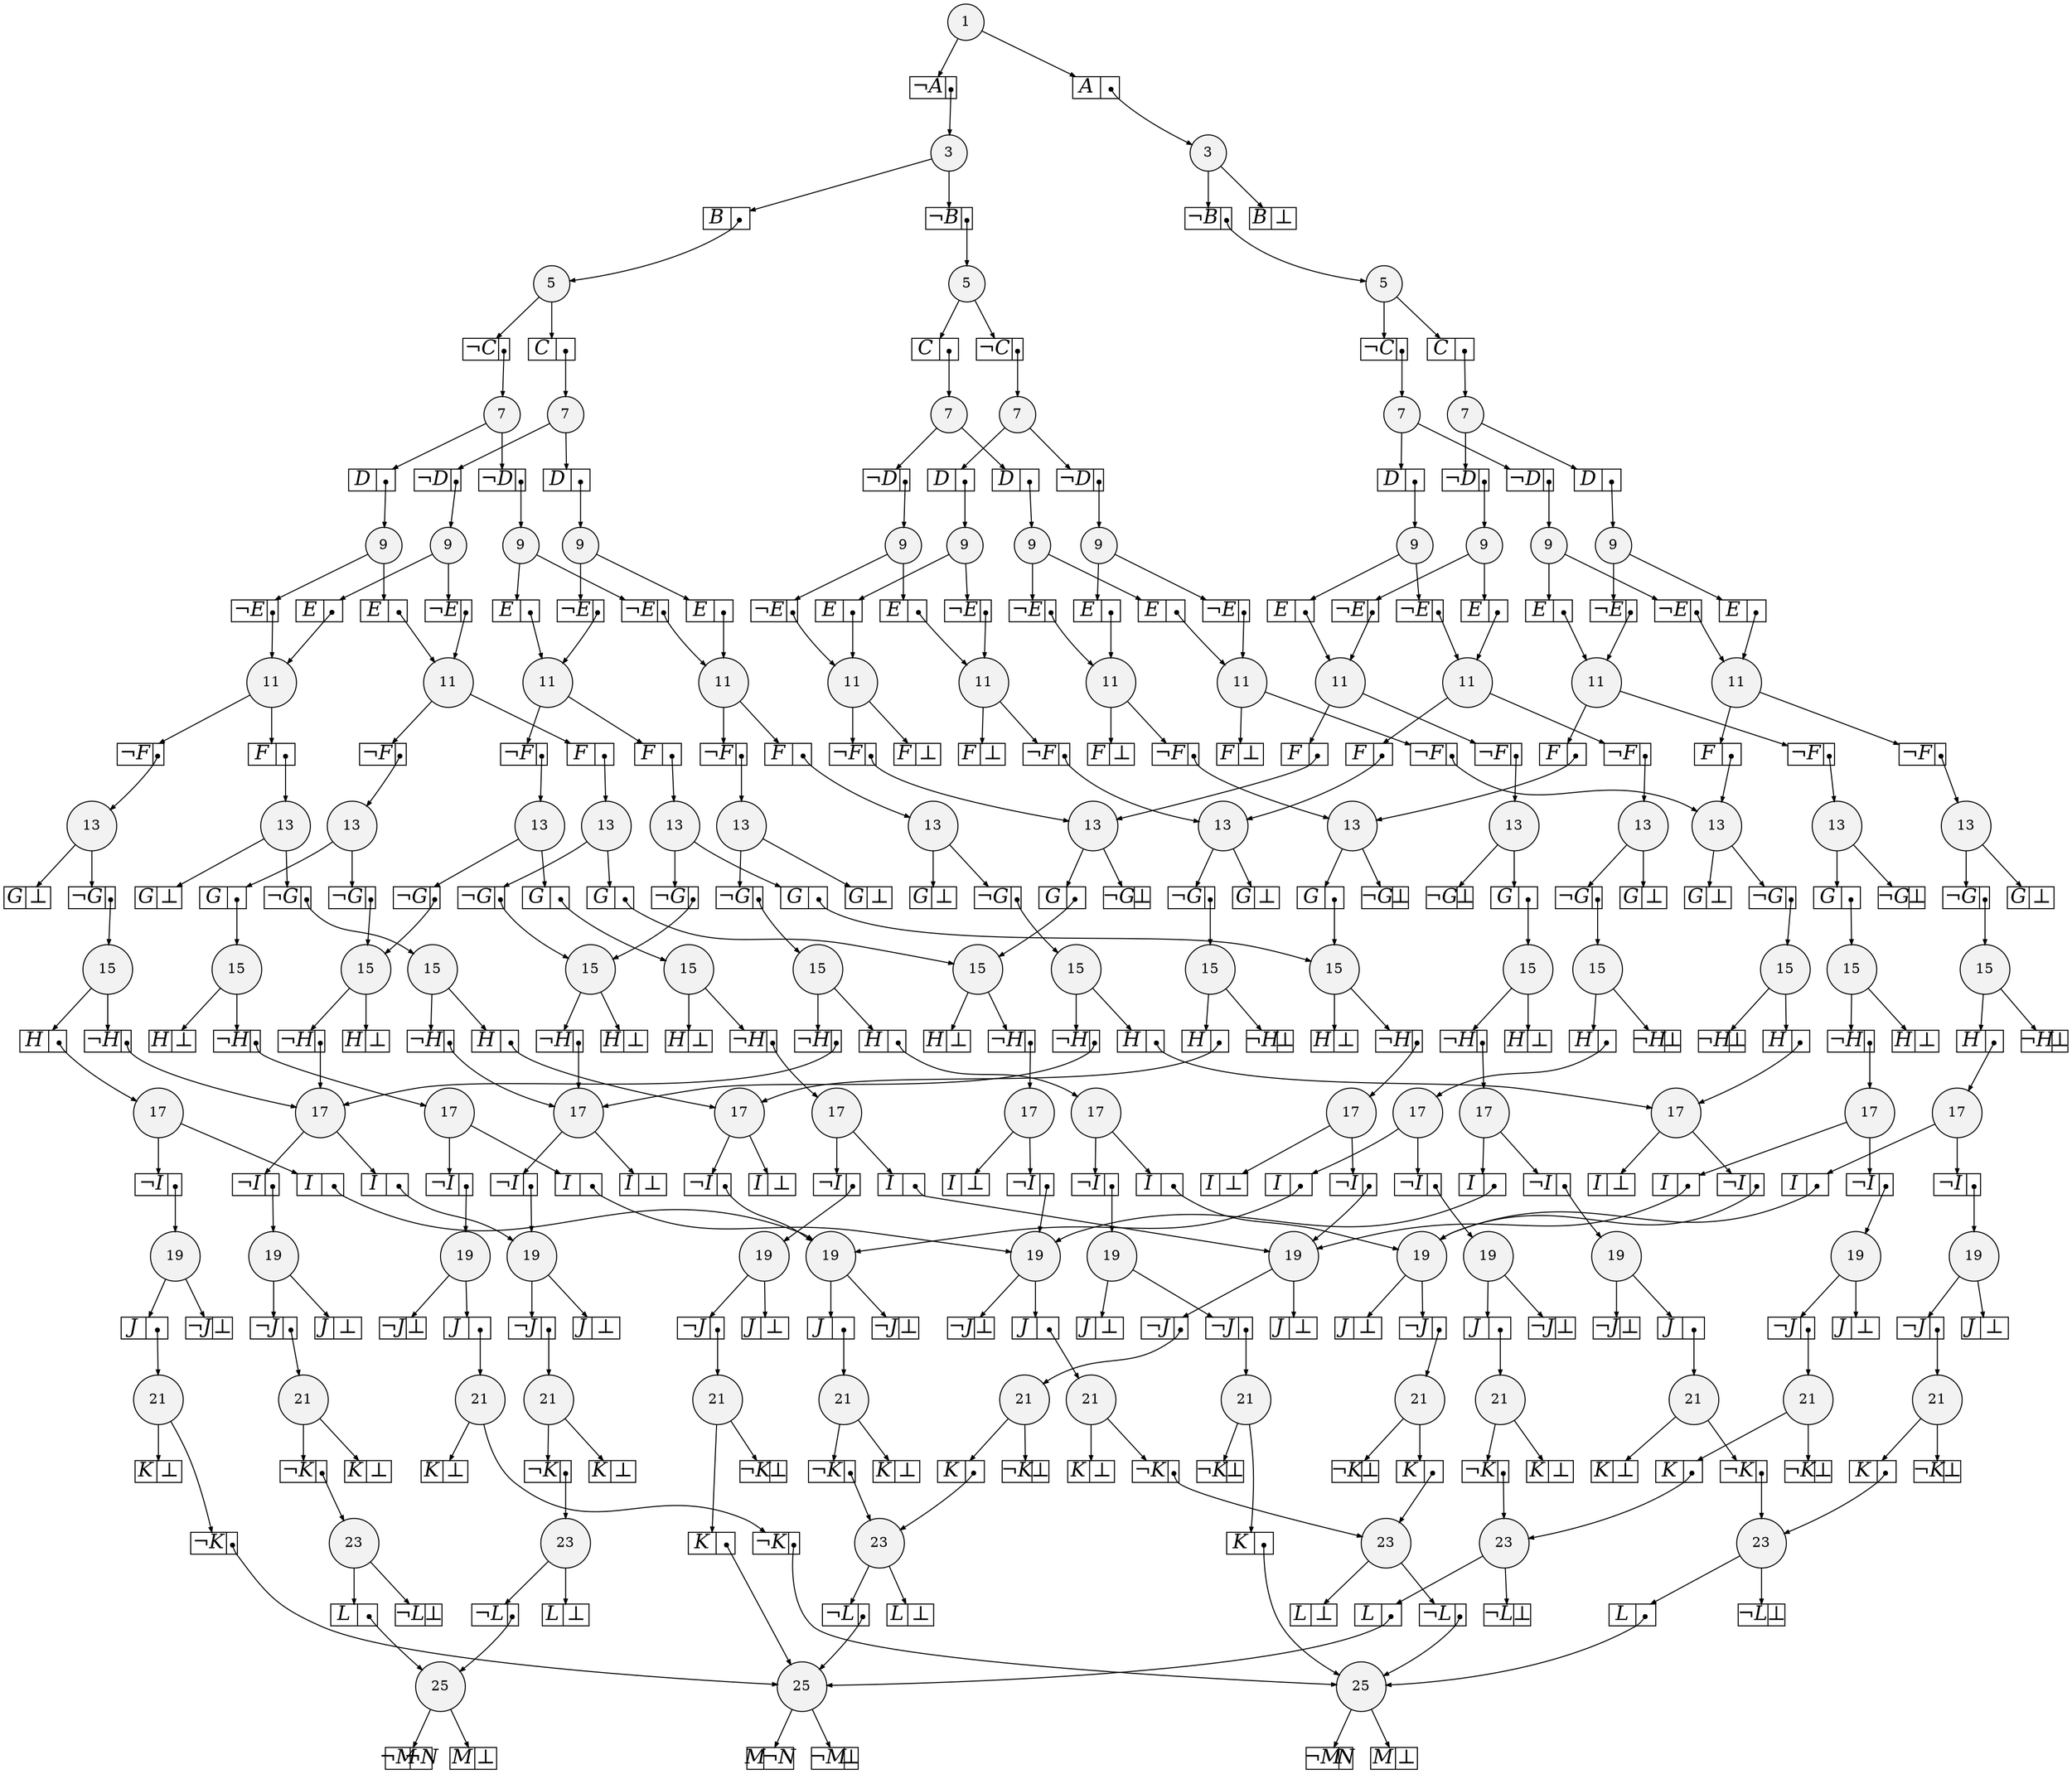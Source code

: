 
digraph sdd {

overlap=false

{rank=same; n987 n955 n960 }
{rank=same; n71586 n1145 n956 n961 n967 n972 }
{rank=same; n71587 n1146 n67350 n67345 n67361 n67356 n67373 n67368 n67384 n67379 n69984 n69936 n69995 n69947 }
{rank=same; n71588 n1147 n67351 n67346 n67362 n67357 n67374 n67369 n67385 n67380 n69985 n69937 n69996 n69948 }
{rank=same; n71697 n67352 n67347 n1153 n67363 n67358 n67375 n67370 n67386 n67381 n70044 n70040 n70035 n70031 }
{rank=same; n77472 n67410 n71701 n67364 n67359 n1154 n77478 n67401 n67387 n67382 n67371 n67348 n70045 n70041 n70036 n70032 }
{rank=same; n77473 n67411 n77470 n67407 n77479 n67402 n77476 n67398 n67372 n67383 n67360 n67349 n70046 n70042 n70037 n70033 }
{rank=same; n77474 n77471 n77480 n77477 n70012 n69960 n70014 n69962 n70047 n70043 n70038 n70034 }
{rank=same; n77484 n77483 n77481 n77475 n70027 n70026 n70024 n70023 n70051 n70050 n70048 n70039 }
{rank=same; n77485 n77482 n70028 n70025 n70052 n70049 }
{rank=same; n77486 n70029 n70053 }
{rank=same; n77487 n70054 }
{rank=same; n77488 }

n987 [label= "25",style=filled,fillcolor=gray95,shape=circle,height=.25,width=.25]; 
n987e0
      [label= "<L>&not;M|<R>&not;N",
      shape=record,
      fontsize=20,
      fontname="Times-Italic",
      fillcolor=white,
      style=filled,
      fixedsize=true,
      height=.30, 
      width=.65];

n987->n987e0 [arrowsize=.50];
n987e1
      [label= "<L>M|<R>&#8869;",
      shape=record,
      fontsize=20,
      fontname="Times-Italic",
      fillcolor=white,
      style=filled,
      fixedsize=true,
      height=.30, 
      width=.65];

n987->n987e1 [arrowsize=.50];
n955 [label= "25",style=filled,fillcolor=gray95,shape=circle,height=.25,width=.25]; 
n955e0
      [label= "<L>M|<R>&not;N",
      shape=record,
      fontsize=20,
      fontname="Times-Italic",
      fillcolor=white,
      style=filled,
      fixedsize=true,
      height=.30, 
      width=.65];

n955->n955e0 [arrowsize=.50];
n955e1
      [label= "<L>&not;M|<R>&#8869;",
      shape=record,
      fontsize=20,
      fontname="Times-Italic",
      fillcolor=white,
      style=filled,
      fixedsize=true,
      height=.30, 
      width=.65];

n955->n955e1 [arrowsize=.50];
n960 [label= "25",style=filled,fillcolor=gray95,shape=circle,height=.25,width=.25]; 
n960e0
      [label= "<L>&not;M|<R>N",
      shape=record,
      fontsize=20,
      fontname="Times-Italic",
      fillcolor=white,
      style=filled,
      fixedsize=true,
      height=.30, 
      width=.65];

n960->n960e0 [arrowsize=.50];
n960e1
      [label= "<L>M|<R>&#8869;",
      shape=record,
      fontsize=20,
      fontname="Times-Italic",
      fillcolor=white,
      style=filled,
      fixedsize=true,
      height=.30, 
      width=.65];

n960->n960e1 [arrowsize=.50];
n71586 [label= "23",style=filled,fillcolor=gray95,shape=circle,height=.25,width=.25]; 
n71586e0
      [label= "<L>L|<R>",
      shape=record,
      fontsize=20,
      fontname="Times-Italic",
      fillcolor=white,
      style=filled,
      fixedsize=true,
      height=.30, 
      width=.65];

n71586->n71586e0 [arrowsize=.50];
n71586e0:R:c->n987 [arrowsize=.50,tailclip=false,arrowtail=dot,dir=both];
n71586e1
      [label= "<L>&not;L|<R>&#8869;",
      shape=record,
      fontsize=20,
      fontname="Times-Italic",
      fillcolor=white,
      style=filled,
      fixedsize=true,
      height=.30, 
      width=.65];

n71586->n71586e1 [arrowsize=.50];
n1145 [label= "23",style=filled,fillcolor=gray95,shape=circle,height=.25,width=.25]; 
n1145e0
      [label= "<L>&not;L|<R>",
      shape=record,
      fontsize=20,
      fontname="Times-Italic",
      fillcolor=white,
      style=filled,
      fixedsize=true,
      height=.30, 
      width=.65];

n1145->n1145e0 [arrowsize=.50];
n1145e0:R:c->n987 [arrowsize=.50,tailclip=false,arrowtail=dot,dir=both];
n1145e1
      [label= "<L>L|<R>&#8869;",
      shape=record,
      fontsize=20,
      fontname="Times-Italic",
      fillcolor=white,
      style=filled,
      fixedsize=true,
      height=.30, 
      width=.65];

n1145->n1145e1 [arrowsize=.50];
n956 [label= "23",style=filled,fillcolor=gray95,shape=circle,height=.25,width=.25]; 
n956e0
      [label= "<L>&not;L|<R>",
      shape=record,
      fontsize=20,
      fontname="Times-Italic",
      fillcolor=white,
      style=filled,
      fixedsize=true,
      height=.30, 
      width=.65];

n956->n956e0 [arrowsize=.50];
n956e0:R:c->n955 [arrowsize=.50,tailclip=false,arrowtail=dot,dir=both];
n956e1
      [label= "<L>L|<R>&#8869;",
      shape=record,
      fontsize=20,
      fontname="Times-Italic",
      fillcolor=white,
      style=filled,
      fixedsize=true,
      height=.30, 
      width=.65];

n956->n956e1 [arrowsize=.50];
n961 [label= "23",style=filled,fillcolor=gray95,shape=circle,height=.25,width=.25]; 
n961e0
      [label= "<L>&not;L|<R>",
      shape=record,
      fontsize=20,
      fontname="Times-Italic",
      fillcolor=white,
      style=filled,
      fixedsize=true,
      height=.30, 
      width=.65];

n961->n961e0 [arrowsize=.50];
n961e0:R:c->n960 [arrowsize=.50,tailclip=false,arrowtail=dot,dir=both];
n961e1
      [label= "<L>L|<R>&#8869;",
      shape=record,
      fontsize=20,
      fontname="Times-Italic",
      fillcolor=white,
      style=filled,
      fixedsize=true,
      height=.30, 
      width=.65];

n961->n961e1 [arrowsize=.50];
n967 [label= "23",style=filled,fillcolor=gray95,shape=circle,height=.25,width=.25]; 
n967e0
      [label= "<L>L|<R>",
      shape=record,
      fontsize=20,
      fontname="Times-Italic",
      fillcolor=white,
      style=filled,
      fixedsize=true,
      height=.30, 
      width=.65];

n967->n967e0 [arrowsize=.50];
n967e0:R:c->n955 [arrowsize=.50,tailclip=false,arrowtail=dot,dir=both];
n967e1
      [label= "<L>&not;L|<R>&#8869;",
      shape=record,
      fontsize=20,
      fontname="Times-Italic",
      fillcolor=white,
      style=filled,
      fixedsize=true,
      height=.30, 
      width=.65];

n967->n967e1 [arrowsize=.50];
n972 [label= "23",style=filled,fillcolor=gray95,shape=circle,height=.25,width=.25]; 
n972e0
      [label= "<L>L|<R>",
      shape=record,
      fontsize=20,
      fontname="Times-Italic",
      fillcolor=white,
      style=filled,
      fixedsize=true,
      height=.30, 
      width=.65];

n972->n972e0 [arrowsize=.50];
n972e0:R:c->n960 [arrowsize=.50,tailclip=false,arrowtail=dot,dir=both];
n972e1
      [label= "<L>&not;L|<R>&#8869;",
      shape=record,
      fontsize=20,
      fontname="Times-Italic",
      fillcolor=white,
      style=filled,
      fixedsize=true,
      height=.30, 
      width=.65];

n972->n972e1 [arrowsize=.50];
n71587 [label= "21",style=filled,fillcolor=gray95,shape=circle,height=.25,width=.25]; 
n71587e0
      [label= "<L>&not;K|<R>",
      shape=record,
      fontsize=20,
      fontname="Times-Italic",
      fillcolor=white,
      style=filled,
      fixedsize=true,
      height=.30, 
      width=.65];

n71587->n71587e0 [arrowsize=.50];
n71587e0:R:c->n71586 [arrowsize=.50,tailclip=false,arrowtail=dot,dir=both];
n71587e1
      [label= "<L>K|<R>&#8869;",
      shape=record,
      fontsize=20,
      fontname="Times-Italic",
      fillcolor=white,
      style=filled,
      fixedsize=true,
      height=.30, 
      width=.65];

n71587->n71587e1 [arrowsize=.50];
n1146 [label= "21",style=filled,fillcolor=gray95,shape=circle,height=.25,width=.25]; 
n1146e0
      [label= "<L>&not;K|<R>",
      shape=record,
      fontsize=20,
      fontname="Times-Italic",
      fillcolor=white,
      style=filled,
      fixedsize=true,
      height=.30, 
      width=.65];

n1146->n1146e0 [arrowsize=.50];
n1146e0:R:c->n1145 [arrowsize=.50,tailclip=false,arrowtail=dot,dir=both];
n1146e1
      [label= "<L>K|<R>&#8869;",
      shape=record,
      fontsize=20,
      fontname="Times-Italic",
      fillcolor=white,
      style=filled,
      fixedsize=true,
      height=.30, 
      width=.65];

n1146->n1146e1 [arrowsize=.50];
n67350 [label= "21",style=filled,fillcolor=gray95,shape=circle,height=.25,width=.25]; 
n67350e0
      [label= "<L>&not;K|<R>",
      shape=record,
      fontsize=20,
      fontname="Times-Italic",
      fillcolor=white,
      style=filled,
      fixedsize=true,
      height=.30, 
      width=.65];

n67350->n67350e0 [arrowsize=.50];
n67350e0:R:c->n955 [arrowsize=.50,tailclip=false,arrowtail=dot,dir=both];
n67350e1
      [label= "<L>K|<R>&#8869;",
      shape=record,
      fontsize=20,
      fontname="Times-Italic",
      fillcolor=white,
      style=filled,
      fixedsize=true,
      height=.30, 
      width=.65];

n67350->n67350e1 [arrowsize=.50];
n67345 [label= "21",style=filled,fillcolor=gray95,shape=circle,height=.25,width=.25]; 
n67345e0
      [label= "<L>&not;K|<R>",
      shape=record,
      fontsize=20,
      fontname="Times-Italic",
      fillcolor=white,
      style=filled,
      fixedsize=true,
      height=.30, 
      width=.65];

n67345->n67345e0 [arrowsize=.50];
n67345e0:R:c->n956 [arrowsize=.50,tailclip=false,arrowtail=dot,dir=both];
n67345e1
      [label= "<L>K|<R>&#8869;",
      shape=record,
      fontsize=20,
      fontname="Times-Italic",
      fillcolor=white,
      style=filled,
      fixedsize=true,
      height=.30, 
      width=.65];

n67345->n67345e1 [arrowsize=.50];
n67361 [label= "21",style=filled,fillcolor=gray95,shape=circle,height=.25,width=.25]; 
n67361e0
      [label= "<L>&not;K|<R>",
      shape=record,
      fontsize=20,
      fontname="Times-Italic",
      fillcolor=white,
      style=filled,
      fixedsize=true,
      height=.30, 
      width=.65];

n67361->n67361e0 [arrowsize=.50];
n67361e0:R:c->n960 [arrowsize=.50,tailclip=false,arrowtail=dot,dir=both];
n67361e1
      [label= "<L>K|<R>&#8869;",
      shape=record,
      fontsize=20,
      fontname="Times-Italic",
      fillcolor=white,
      style=filled,
      fixedsize=true,
      height=.30, 
      width=.65];

n67361->n67361e1 [arrowsize=.50];
n67356 [label= "21",style=filled,fillcolor=gray95,shape=circle,height=.25,width=.25]; 
n67356e0
      [label= "<L>&not;K|<R>",
      shape=record,
      fontsize=20,
      fontname="Times-Italic",
      fillcolor=white,
      style=filled,
      fixedsize=true,
      height=.30, 
      width=.65];

n67356->n67356e0 [arrowsize=.50];
n67356e0:R:c->n961 [arrowsize=.50,tailclip=false,arrowtail=dot,dir=both];
n67356e1
      [label= "<L>K|<R>&#8869;",
      shape=record,
      fontsize=20,
      fontname="Times-Italic",
      fillcolor=white,
      style=filled,
      fixedsize=true,
      height=.30, 
      width=.65];

n67356->n67356e1 [arrowsize=.50];
n67373 [label= "21",style=filled,fillcolor=gray95,shape=circle,height=.25,width=.25]; 
n67373e0
      [label= "<L>K|<R>",
      shape=record,
      fontsize=20,
      fontname="Times-Italic",
      fillcolor=white,
      style=filled,
      fixedsize=true,
      height=.30, 
      width=.65];

n67373->n67373e0 [arrowsize=.50];
n67373e0:R:c->n960 [arrowsize=.50,tailclip=false,arrowtail=dot,dir=both];
n67373e1
      [label= "<L>&not;K|<R>&#8869;",
      shape=record,
      fontsize=20,
      fontname="Times-Italic",
      fillcolor=white,
      style=filled,
      fixedsize=true,
      height=.30, 
      width=.65];

n67373->n67373e1 [arrowsize=.50];
n67368 [label= "21",style=filled,fillcolor=gray95,shape=circle,height=.25,width=.25]; 
n67368e0
      [label= "<L>K|<R>",
      shape=record,
      fontsize=20,
      fontname="Times-Italic",
      fillcolor=white,
      style=filled,
      fixedsize=true,
      height=.30, 
      width=.65];

n67368->n67368e0 [arrowsize=.50];
n67368e0:R:c->n961 [arrowsize=.50,tailclip=false,arrowtail=dot,dir=both];
n67368e1
      [label= "<L>&not;K|<R>&#8869;",
      shape=record,
      fontsize=20,
      fontname="Times-Italic",
      fillcolor=white,
      style=filled,
      fixedsize=true,
      height=.30, 
      width=.65];

n67368->n67368e1 [arrowsize=.50];
n67384 [label= "21",style=filled,fillcolor=gray95,shape=circle,height=.25,width=.25]; 
n67384e0
      [label= "<L>K|<R>",
      shape=record,
      fontsize=20,
      fontname="Times-Italic",
      fillcolor=white,
      style=filled,
      fixedsize=true,
      height=.30, 
      width=.65];

n67384->n67384e0 [arrowsize=.50];
n67384e0:R:c->n955 [arrowsize=.50,tailclip=false,arrowtail=dot,dir=both];
n67384e1
      [label= "<L>&not;K|<R>&#8869;",
      shape=record,
      fontsize=20,
      fontname="Times-Italic",
      fillcolor=white,
      style=filled,
      fixedsize=true,
      height=.30, 
      width=.65];

n67384->n67384e1 [arrowsize=.50];
n67379 [label= "21",style=filled,fillcolor=gray95,shape=circle,height=.25,width=.25]; 
n67379e0
      [label= "<L>K|<R>",
      shape=record,
      fontsize=20,
      fontname="Times-Italic",
      fillcolor=white,
      style=filled,
      fixedsize=true,
      height=.30, 
      width=.65];

n67379->n67379e0 [arrowsize=.50];
n67379e0:R:c->n956 [arrowsize=.50,tailclip=false,arrowtail=dot,dir=both];
n67379e1
      [label= "<L>&not;K|<R>&#8869;",
      shape=record,
      fontsize=20,
      fontname="Times-Italic",
      fillcolor=white,
      style=filled,
      fixedsize=true,
      height=.30, 
      width=.65];

n67379->n67379e1 [arrowsize=.50];
n69984 [label= "21",style=filled,fillcolor=gray95,shape=circle,height=.25,width=.25]; 
n69984e0
      [label= "<L>K|<R>",
      shape=record,
      fontsize=20,
      fontname="Times-Italic",
      fillcolor=white,
      style=filled,
      fixedsize=true,
      height=.30, 
      width=.65];

n69984->n69984e0 [arrowsize=.50];
n69984e0:R:c->n967 [arrowsize=.50,tailclip=false,arrowtail=dot,dir=both];
n69984e1
      [label= "<L>&not;K|<R>&#8869;",
      shape=record,
      fontsize=20,
      fontname="Times-Italic",
      fillcolor=white,
      style=filled,
      fixedsize=true,
      height=.30, 
      width=.65];

n69984->n69984e1 [arrowsize=.50];
n69936 [label= "21",style=filled,fillcolor=gray95,shape=circle,height=.25,width=.25]; 
n69936e0
      [label= "<L>K|<R>",
      shape=record,
      fontsize=20,
      fontname="Times-Italic",
      fillcolor=white,
      style=filled,
      fixedsize=true,
      height=.30, 
      width=.65];

n69936->n69936e0 [arrowsize=.50];
n69936e0:R:c->n972 [arrowsize=.50,tailclip=false,arrowtail=dot,dir=both];
n69936e1
      [label= "<L>&not;K|<R>&#8869;",
      shape=record,
      fontsize=20,
      fontname="Times-Italic",
      fillcolor=white,
      style=filled,
      fixedsize=true,
      height=.30, 
      width=.65];

n69936->n69936e1 [arrowsize=.50];
n69995 [label= "21",style=filled,fillcolor=gray95,shape=circle,height=.25,width=.25]; 
n69995e0
      [label= "<L>&not;K|<R>",
      shape=record,
      fontsize=20,
      fontname="Times-Italic",
      fillcolor=white,
      style=filled,
      fixedsize=true,
      height=.30, 
      width=.65];

n69995->n69995e0 [arrowsize=.50];
n69995e0:R:c->n967 [arrowsize=.50,tailclip=false,arrowtail=dot,dir=both];
n69995e1
      [label= "<L>K|<R>&#8869;",
      shape=record,
      fontsize=20,
      fontname="Times-Italic",
      fillcolor=white,
      style=filled,
      fixedsize=true,
      height=.30, 
      width=.65];

n69995->n69995e1 [arrowsize=.50];
n69947 [label= "21",style=filled,fillcolor=gray95,shape=circle,height=.25,width=.25]; 
n69947e0
      [label= "<L>&not;K|<R>",
      shape=record,
      fontsize=20,
      fontname="Times-Italic",
      fillcolor=white,
      style=filled,
      fixedsize=true,
      height=.30, 
      width=.65];

n69947->n69947e0 [arrowsize=.50];
n69947e0:R:c->n972 [arrowsize=.50,tailclip=false,arrowtail=dot,dir=both];
n69947e1
      [label= "<L>K|<R>&#8869;",
      shape=record,
      fontsize=20,
      fontname="Times-Italic",
      fillcolor=white,
      style=filled,
      fixedsize=true,
      height=.30, 
      width=.65];

n69947->n69947e1 [arrowsize=.50];
n71588 [label= "19",style=filled,fillcolor=gray95,shape=circle,height=.25,width=.25]; 
n71588e0
      [label= "<L>&not;J|<R>",
      shape=record,
      fontsize=20,
      fontname="Times-Italic",
      fillcolor=white,
      style=filled,
      fixedsize=true,
      height=.30, 
      width=.65];

n71588->n71588e0 [arrowsize=.50];
n71588e0:R:c->n71587 [arrowsize=.50,tailclip=false,arrowtail=dot,dir=both];
n71588e1
      [label= "<L>J|<R>&#8869;",
      shape=record,
      fontsize=20,
      fontname="Times-Italic",
      fillcolor=white,
      style=filled,
      fixedsize=true,
      height=.30, 
      width=.65];

n71588->n71588e1 [arrowsize=.50];
n1147 [label= "19",style=filled,fillcolor=gray95,shape=circle,height=.25,width=.25]; 
n1147e0
      [label= "<L>&not;J|<R>",
      shape=record,
      fontsize=20,
      fontname="Times-Italic",
      fillcolor=white,
      style=filled,
      fixedsize=true,
      height=.30, 
      width=.65];

n1147->n1147e0 [arrowsize=.50];
n1147e0:R:c->n1146 [arrowsize=.50,tailclip=false,arrowtail=dot,dir=both];
n1147e1
      [label= "<L>J|<R>&#8869;",
      shape=record,
      fontsize=20,
      fontname="Times-Italic",
      fillcolor=white,
      style=filled,
      fixedsize=true,
      height=.30, 
      width=.65];

n1147->n1147e1 [arrowsize=.50];
n67351 [label= "19",style=filled,fillcolor=gray95,shape=circle,height=.25,width=.25]; 
n67351e0
      [label= "<L>J|<R>",
      shape=record,
      fontsize=20,
      fontname="Times-Italic",
      fillcolor=white,
      style=filled,
      fixedsize=true,
      height=.30, 
      width=.65];

n67351->n67351e0 [arrowsize=.50];
n67351e0:R:c->n67350 [arrowsize=.50,tailclip=false,arrowtail=dot,dir=both];
n67351e1
      [label= "<L>&not;J|<R>&#8869;",
      shape=record,
      fontsize=20,
      fontname="Times-Italic",
      fillcolor=white,
      style=filled,
      fixedsize=true,
      height=.30, 
      width=.65];

n67351->n67351e1 [arrowsize=.50];
n67346 [label= "19",style=filled,fillcolor=gray95,shape=circle,height=.25,width=.25]; 
n67346e0
      [label= "<L>J|<R>",
      shape=record,
      fontsize=20,
      fontname="Times-Italic",
      fillcolor=white,
      style=filled,
      fixedsize=true,
      height=.30, 
      width=.65];

n67346->n67346e0 [arrowsize=.50];
n67346e0:R:c->n67345 [arrowsize=.50,tailclip=false,arrowtail=dot,dir=both];
n67346e1
      [label= "<L>&not;J|<R>&#8869;",
      shape=record,
      fontsize=20,
      fontname="Times-Italic",
      fillcolor=white,
      style=filled,
      fixedsize=true,
      height=.30, 
      width=.65];

n67346->n67346e1 [arrowsize=.50];
n67362 [label= "19",style=filled,fillcolor=gray95,shape=circle,height=.25,width=.25]; 
n67362e0
      [label= "<L>J|<R>",
      shape=record,
      fontsize=20,
      fontname="Times-Italic",
      fillcolor=white,
      style=filled,
      fixedsize=true,
      height=.30, 
      width=.65];

n67362->n67362e0 [arrowsize=.50];
n67362e0:R:c->n67361 [arrowsize=.50,tailclip=false,arrowtail=dot,dir=both];
n67362e1
      [label= "<L>&not;J|<R>&#8869;",
      shape=record,
      fontsize=20,
      fontname="Times-Italic",
      fillcolor=white,
      style=filled,
      fixedsize=true,
      height=.30, 
      width=.65];

n67362->n67362e1 [arrowsize=.50];
n67357 [label= "19",style=filled,fillcolor=gray95,shape=circle,height=.25,width=.25]; 
n67357e0
      [label= "<L>J|<R>",
      shape=record,
      fontsize=20,
      fontname="Times-Italic",
      fillcolor=white,
      style=filled,
      fixedsize=true,
      height=.30, 
      width=.65];

n67357->n67357e0 [arrowsize=.50];
n67357e0:R:c->n67356 [arrowsize=.50,tailclip=false,arrowtail=dot,dir=both];
n67357e1
      [label= "<L>&not;J|<R>&#8869;",
      shape=record,
      fontsize=20,
      fontname="Times-Italic",
      fillcolor=white,
      style=filled,
      fixedsize=true,
      height=.30, 
      width=.65];

n67357->n67357e1 [arrowsize=.50];
n67374 [label= "19",style=filled,fillcolor=gray95,shape=circle,height=.25,width=.25]; 
n67374e0
      [label= "<L>&not;J|<R>",
      shape=record,
      fontsize=20,
      fontname="Times-Italic",
      fillcolor=white,
      style=filled,
      fixedsize=true,
      height=.30, 
      width=.65];

n67374->n67374e0 [arrowsize=.50];
n67374e0:R:c->n67373 [arrowsize=.50,tailclip=false,arrowtail=dot,dir=both];
n67374e1
      [label= "<L>J|<R>&#8869;",
      shape=record,
      fontsize=20,
      fontname="Times-Italic",
      fillcolor=white,
      style=filled,
      fixedsize=true,
      height=.30, 
      width=.65];

n67374->n67374e1 [arrowsize=.50];
n67369 [label= "19",style=filled,fillcolor=gray95,shape=circle,height=.25,width=.25]; 
n67369e0
      [label= "<L>&not;J|<R>",
      shape=record,
      fontsize=20,
      fontname="Times-Italic",
      fillcolor=white,
      style=filled,
      fixedsize=true,
      height=.30, 
      width=.65];

n67369->n67369e0 [arrowsize=.50];
n67369e0:R:c->n67368 [arrowsize=.50,tailclip=false,arrowtail=dot,dir=both];
n67369e1
      [label= "<L>J|<R>&#8869;",
      shape=record,
      fontsize=20,
      fontname="Times-Italic",
      fillcolor=white,
      style=filled,
      fixedsize=true,
      height=.30, 
      width=.65];

n67369->n67369e1 [arrowsize=.50];
n67385 [label= "19",style=filled,fillcolor=gray95,shape=circle,height=.25,width=.25]; 
n67385e0
      [label= "<L>&not;J|<R>",
      shape=record,
      fontsize=20,
      fontname="Times-Italic",
      fillcolor=white,
      style=filled,
      fixedsize=true,
      height=.30, 
      width=.65];

n67385->n67385e0 [arrowsize=.50];
n67385e0:R:c->n67384 [arrowsize=.50,tailclip=false,arrowtail=dot,dir=both];
n67385e1
      [label= "<L>J|<R>&#8869;",
      shape=record,
      fontsize=20,
      fontname="Times-Italic",
      fillcolor=white,
      style=filled,
      fixedsize=true,
      height=.30, 
      width=.65];

n67385->n67385e1 [arrowsize=.50];
n67380 [label= "19",style=filled,fillcolor=gray95,shape=circle,height=.25,width=.25]; 
n67380e0
      [label= "<L>&not;J|<R>",
      shape=record,
      fontsize=20,
      fontname="Times-Italic",
      fillcolor=white,
      style=filled,
      fixedsize=true,
      height=.30, 
      width=.65];

n67380->n67380e0 [arrowsize=.50];
n67380e0:R:c->n67379 [arrowsize=.50,tailclip=false,arrowtail=dot,dir=both];
n67380e1
      [label= "<L>J|<R>&#8869;",
      shape=record,
      fontsize=20,
      fontname="Times-Italic",
      fillcolor=white,
      style=filled,
      fixedsize=true,
      height=.30, 
      width=.65];

n67380->n67380e1 [arrowsize=.50];
n69985 [label= "19",style=filled,fillcolor=gray95,shape=circle,height=.25,width=.25]; 
n69985e0
      [label= "<L>&not;J|<R>",
      shape=record,
      fontsize=20,
      fontname="Times-Italic",
      fillcolor=white,
      style=filled,
      fixedsize=true,
      height=.30, 
      width=.65];

n69985->n69985e0 [arrowsize=.50];
n69985e0:R:c->n69984 [arrowsize=.50,tailclip=false,arrowtail=dot,dir=both];
n69985e1
      [label= "<L>J|<R>&#8869;",
      shape=record,
      fontsize=20,
      fontname="Times-Italic",
      fillcolor=white,
      style=filled,
      fixedsize=true,
      height=.30, 
      width=.65];

n69985->n69985e1 [arrowsize=.50];
n69937 [label= "19",style=filled,fillcolor=gray95,shape=circle,height=.25,width=.25]; 
n69937e0
      [label= "<L>&not;J|<R>",
      shape=record,
      fontsize=20,
      fontname="Times-Italic",
      fillcolor=white,
      style=filled,
      fixedsize=true,
      height=.30, 
      width=.65];

n69937->n69937e0 [arrowsize=.50];
n69937e0:R:c->n69936 [arrowsize=.50,tailclip=false,arrowtail=dot,dir=both];
n69937e1
      [label= "<L>J|<R>&#8869;",
      shape=record,
      fontsize=20,
      fontname="Times-Italic",
      fillcolor=white,
      style=filled,
      fixedsize=true,
      height=.30, 
      width=.65];

n69937->n69937e1 [arrowsize=.50];
n69996 [label= "19",style=filled,fillcolor=gray95,shape=circle,height=.25,width=.25]; 
n69996e0
      [label= "<L>J|<R>",
      shape=record,
      fontsize=20,
      fontname="Times-Italic",
      fillcolor=white,
      style=filled,
      fixedsize=true,
      height=.30, 
      width=.65];

n69996->n69996e0 [arrowsize=.50];
n69996e0:R:c->n69995 [arrowsize=.50,tailclip=false,arrowtail=dot,dir=both];
n69996e1
      [label= "<L>&not;J|<R>&#8869;",
      shape=record,
      fontsize=20,
      fontname="Times-Italic",
      fillcolor=white,
      style=filled,
      fixedsize=true,
      height=.30, 
      width=.65];

n69996->n69996e1 [arrowsize=.50];
n69948 [label= "19",style=filled,fillcolor=gray95,shape=circle,height=.25,width=.25]; 
n69948e0
      [label= "<L>J|<R>",
      shape=record,
      fontsize=20,
      fontname="Times-Italic",
      fillcolor=white,
      style=filled,
      fixedsize=true,
      height=.30, 
      width=.65];

n69948->n69948e0 [arrowsize=.50];
n69948e0:R:c->n69947 [arrowsize=.50,tailclip=false,arrowtail=dot,dir=both];
n69948e1
      [label= "<L>&not;J|<R>&#8869;",
      shape=record,
      fontsize=20,
      fontname="Times-Italic",
      fillcolor=white,
      style=filled,
      fixedsize=true,
      height=.30, 
      width=.65];

n69948->n69948e1 [arrowsize=.50];
n71697 [label= "17",style=filled,fillcolor=gray95,shape=circle,height=.25,width=.25]; 
n71697e0
      [label= "<L>&not;I|<R>",
      shape=record,
      fontsize=20,
      fontname="Times-Italic",
      fillcolor=white,
      style=filled,
      fixedsize=true,
      height=.30, 
      width=.65];

n71697->n71697e0 [arrowsize=.50];
n71697e0:R:c->n71588 [arrowsize=.50,tailclip=false,arrowtail=dot,dir=both];
n71697e1
      [label= "<L>I|<R>",
      shape=record,
      fontsize=20,
      fontname="Times-Italic",
      fillcolor=white,
      style=filled,
      fixedsize=true,
      height=.30, 
      width=.65];

n71697->n71697e1 [arrowsize=.50];
n71697e1:R:c->n1147 [arrowsize=.50,tailclip=false,arrowtail=dot,dir=both];
n67352 [label= "17",style=filled,fillcolor=gray95,shape=circle,height=.25,width=.25]; 
n67352e0
      [label= "<L>&not;I|<R>",
      shape=record,
      fontsize=20,
      fontname="Times-Italic",
      fillcolor=white,
      style=filled,
      fixedsize=true,
      height=.30, 
      width=.65];

n67352->n67352e0 [arrowsize=.50];
n67352e0:R:c->n67351 [arrowsize=.50,tailclip=false,arrowtail=dot,dir=both];
n67352e1
      [label= "<L>I|<R>",
      shape=record,
      fontsize=20,
      fontname="Times-Italic",
      fillcolor=white,
      style=filled,
      fixedsize=true,
      height=.30, 
      width=.65];

n67352->n67352e1 [arrowsize=.50];
n67352e1:R:c->n67346 [arrowsize=.50,tailclip=false,arrowtail=dot,dir=both];
n67347 [label= "17",style=filled,fillcolor=gray95,shape=circle,height=.25,width=.25]; 
n67347e0
      [label= "<L>&not;I|<R>",
      shape=record,
      fontsize=20,
      fontname="Times-Italic",
      fillcolor=white,
      style=filled,
      fixedsize=true,
      height=.30, 
      width=.65];

n67347->n67347e0 [arrowsize=.50];
n67347e0:R:c->n67346 [arrowsize=.50,tailclip=false,arrowtail=dot,dir=both];
n67347e1
      [label= "<L>I|<R>&#8869;",
      shape=record,
      fontsize=20,
      fontname="Times-Italic",
      fillcolor=white,
      style=filled,
      fixedsize=true,
      height=.30, 
      width=.65];

n67347->n67347e1 [arrowsize=.50];
n1153 [label= "17",style=filled,fillcolor=gray95,shape=circle,height=.25,width=.25]; 
n1153e0
      [label= "<L>&not;I|<R>",
      shape=record,
      fontsize=20,
      fontname="Times-Italic",
      fillcolor=white,
      style=filled,
      fixedsize=true,
      height=.30, 
      width=.65];

n1153->n1153e0 [arrowsize=.50];
n1153e0:R:c->n1147 [arrowsize=.50,tailclip=false,arrowtail=dot,dir=both];
n1153e1
      [label= "<L>I|<R>&#8869;",
      shape=record,
      fontsize=20,
      fontname="Times-Italic",
      fillcolor=white,
      style=filled,
      fixedsize=true,
      height=.30, 
      width=.65];

n1153->n1153e1 [arrowsize=.50];
n67363 [label= "17",style=filled,fillcolor=gray95,shape=circle,height=.25,width=.25]; 
n67363e0
      [label= "<L>&not;I|<R>",
      shape=record,
      fontsize=20,
      fontname="Times-Italic",
      fillcolor=white,
      style=filled,
      fixedsize=true,
      height=.30, 
      width=.65];

n67363->n67363e0 [arrowsize=.50];
n67363e0:R:c->n67362 [arrowsize=.50,tailclip=false,arrowtail=dot,dir=both];
n67363e1
      [label= "<L>I|<R>",
      shape=record,
      fontsize=20,
      fontname="Times-Italic",
      fillcolor=white,
      style=filled,
      fixedsize=true,
      height=.30, 
      width=.65];

n67363->n67363e1 [arrowsize=.50];
n67363e1:R:c->n67357 [arrowsize=.50,tailclip=false,arrowtail=dot,dir=both];
n67358 [label= "17",style=filled,fillcolor=gray95,shape=circle,height=.25,width=.25]; 
n67358e0
      [label= "<L>&not;I|<R>",
      shape=record,
      fontsize=20,
      fontname="Times-Italic",
      fillcolor=white,
      style=filled,
      fixedsize=true,
      height=.30, 
      width=.65];

n67358->n67358e0 [arrowsize=.50];
n67358e0:R:c->n67357 [arrowsize=.50,tailclip=false,arrowtail=dot,dir=both];
n67358e1
      [label= "<L>I|<R>&#8869;",
      shape=record,
      fontsize=20,
      fontname="Times-Italic",
      fillcolor=white,
      style=filled,
      fixedsize=true,
      height=.30, 
      width=.65];

n67358->n67358e1 [arrowsize=.50];
n67375 [label= "17",style=filled,fillcolor=gray95,shape=circle,height=.25,width=.25]; 
n67375e0
      [label= "<L>&not;I|<R>",
      shape=record,
      fontsize=20,
      fontname="Times-Italic",
      fillcolor=white,
      style=filled,
      fixedsize=true,
      height=.30, 
      width=.65];

n67375->n67375e0 [arrowsize=.50];
n67375e0:R:c->n67374 [arrowsize=.50,tailclip=false,arrowtail=dot,dir=both];
n67375e1
      [label= "<L>I|<R>",
      shape=record,
      fontsize=20,
      fontname="Times-Italic",
      fillcolor=white,
      style=filled,
      fixedsize=true,
      height=.30, 
      width=.65];

n67375->n67375e1 [arrowsize=.50];
n67375e1:R:c->n67369 [arrowsize=.50,tailclip=false,arrowtail=dot,dir=both];
n67370 [label= "17",style=filled,fillcolor=gray95,shape=circle,height=.25,width=.25]; 
n67370e0
      [label= "<L>&not;I|<R>",
      shape=record,
      fontsize=20,
      fontname="Times-Italic",
      fillcolor=white,
      style=filled,
      fixedsize=true,
      height=.30, 
      width=.65];

n67370->n67370e0 [arrowsize=.50];
n67370e0:R:c->n67369 [arrowsize=.50,tailclip=false,arrowtail=dot,dir=both];
n67370e1
      [label= "<L>I|<R>&#8869;",
      shape=record,
      fontsize=20,
      fontname="Times-Italic",
      fillcolor=white,
      style=filled,
      fixedsize=true,
      height=.30, 
      width=.65];

n67370->n67370e1 [arrowsize=.50];
n67386 [label= "17",style=filled,fillcolor=gray95,shape=circle,height=.25,width=.25]; 
n67386e0
      [label= "<L>&not;I|<R>",
      shape=record,
      fontsize=20,
      fontname="Times-Italic",
      fillcolor=white,
      style=filled,
      fixedsize=true,
      height=.30, 
      width=.65];

n67386->n67386e0 [arrowsize=.50];
n67386e0:R:c->n67385 [arrowsize=.50,tailclip=false,arrowtail=dot,dir=both];
n67386e1
      [label= "<L>I|<R>",
      shape=record,
      fontsize=20,
      fontname="Times-Italic",
      fillcolor=white,
      style=filled,
      fixedsize=true,
      height=.30, 
      width=.65];

n67386->n67386e1 [arrowsize=.50];
n67386e1:R:c->n67380 [arrowsize=.50,tailclip=false,arrowtail=dot,dir=both];
n67381 [label= "17",style=filled,fillcolor=gray95,shape=circle,height=.25,width=.25]; 
n67381e0
      [label= "<L>&not;I|<R>",
      shape=record,
      fontsize=20,
      fontname="Times-Italic",
      fillcolor=white,
      style=filled,
      fixedsize=true,
      height=.30, 
      width=.65];

n67381->n67381e0 [arrowsize=.50];
n67381e0:R:c->n67380 [arrowsize=.50,tailclip=false,arrowtail=dot,dir=both];
n67381e1
      [label= "<L>I|<R>&#8869;",
      shape=record,
      fontsize=20,
      fontname="Times-Italic",
      fillcolor=white,
      style=filled,
      fixedsize=true,
      height=.30, 
      width=.65];

n67381->n67381e1 [arrowsize=.50];
n70044 [label= "17",style=filled,fillcolor=gray95,shape=circle,height=.25,width=.25]; 
n70044e0
      [label= "<L>&not;I|<R>",
      shape=record,
      fontsize=20,
      fontname="Times-Italic",
      fillcolor=white,
      style=filled,
      fixedsize=true,
      height=.30, 
      width=.65];

n70044->n70044e0 [arrowsize=.50];
n70044e0:R:c->n69985 [arrowsize=.50,tailclip=false,arrowtail=dot,dir=both];
n70044e1
      [label= "<L>I|<R>",
      shape=record,
      fontsize=20,
      fontname="Times-Italic",
      fillcolor=white,
      style=filled,
      fixedsize=true,
      height=.30, 
      width=.65];

n70044->n70044e1 [arrowsize=.50];
n70044e1:R:c->n67380 [arrowsize=.50,tailclip=false,arrowtail=dot,dir=both];
n70040 [label= "17",style=filled,fillcolor=gray95,shape=circle,height=.25,width=.25]; 
n70040e0
      [label= "<L>&not;I|<R>",
      shape=record,
      fontsize=20,
      fontname="Times-Italic",
      fillcolor=white,
      style=filled,
      fixedsize=true,
      height=.30, 
      width=.65];

n70040->n70040e0 [arrowsize=.50];
n70040e0:R:c->n69937 [arrowsize=.50,tailclip=false,arrowtail=dot,dir=both];
n70040e1
      [label= "<L>I|<R>",
      shape=record,
      fontsize=20,
      fontname="Times-Italic",
      fillcolor=white,
      style=filled,
      fixedsize=true,
      height=.30, 
      width=.65];

n70040->n70040e1 [arrowsize=.50];
n70040e1:R:c->n67369 [arrowsize=.50,tailclip=false,arrowtail=dot,dir=both];
n70035 [label= "17",style=filled,fillcolor=gray95,shape=circle,height=.25,width=.25]; 
n70035e0
      [label= "<L>&not;I|<R>",
      shape=record,
      fontsize=20,
      fontname="Times-Italic",
      fillcolor=white,
      style=filled,
      fixedsize=true,
      height=.30, 
      width=.65];

n70035->n70035e0 [arrowsize=.50];
n70035e0:R:c->n69996 [arrowsize=.50,tailclip=false,arrowtail=dot,dir=both];
n70035e1
      [label= "<L>I|<R>",
      shape=record,
      fontsize=20,
      fontname="Times-Italic",
      fillcolor=white,
      style=filled,
      fixedsize=true,
      height=.30, 
      width=.65];

n70035->n70035e1 [arrowsize=.50];
n70035e1:R:c->n67346 [arrowsize=.50,tailclip=false,arrowtail=dot,dir=both];
n70031 [label= "17",style=filled,fillcolor=gray95,shape=circle,height=.25,width=.25]; 
n70031e0
      [label= "<L>&not;I|<R>",
      shape=record,
      fontsize=20,
      fontname="Times-Italic",
      fillcolor=white,
      style=filled,
      fixedsize=true,
      height=.30, 
      width=.65];

n70031->n70031e0 [arrowsize=.50];
n70031e0:R:c->n69948 [arrowsize=.50,tailclip=false,arrowtail=dot,dir=both];
n70031e1
      [label= "<L>I|<R>",
      shape=record,
      fontsize=20,
      fontname="Times-Italic",
      fillcolor=white,
      style=filled,
      fixedsize=true,
      height=.30, 
      width=.65];

n70031->n70031e1 [arrowsize=.50];
n70031e1:R:c->n67357 [arrowsize=.50,tailclip=false,arrowtail=dot,dir=both];
n77472 [label= "15",style=filled,fillcolor=gray95,shape=circle,height=.25,width=.25]; 
n77472e0
      [label= "<L>&not;H|<R>",
      shape=record,
      fontsize=20,
      fontname="Times-Italic",
      fillcolor=white,
      style=filled,
      fixedsize=true,
      height=.30, 
      width=.65];

n77472->n77472e0 [arrowsize=.50];
n77472e0:R:c->n71697 [arrowsize=.50,tailclip=false,arrowtail=dot,dir=both];
n77472e1
      [label= "<L>H|<R>",
      shape=record,
      fontsize=20,
      fontname="Times-Italic",
      fillcolor=white,
      style=filled,
      fixedsize=true,
      height=.30, 
      width=.65];

n77472->n77472e1 [arrowsize=.50];
n77472e1:R:c->n67352 [arrowsize=.50,tailclip=false,arrowtail=dot,dir=both];
n67410 [label= "15",style=filled,fillcolor=gray95,shape=circle,height=.25,width=.25]; 
n67410e0
      [label= "<L>H|<R>",
      shape=record,
      fontsize=20,
      fontname="Times-Italic",
      fillcolor=white,
      style=filled,
      fixedsize=true,
      height=.30, 
      width=.65];

n67410->n67410e0 [arrowsize=.50];
n67410e0:R:c->n67347 [arrowsize=.50,tailclip=false,arrowtail=dot,dir=both];
n67410e1
      [label= "<L>&not;H|<R>",
      shape=record,
      fontsize=20,
      fontname="Times-Italic",
      fillcolor=white,
      style=filled,
      fixedsize=true,
      height=.30, 
      width=.65];

n67410->n67410e1 [arrowsize=.50];
n67410e1:R:c->n1153 [arrowsize=.50,tailclip=false,arrowtail=dot,dir=both];
n71701 [label= "15",style=filled,fillcolor=gray95,shape=circle,height=.25,width=.25]; 
n71701e0
      [label= "<L>&not;H|<R>",
      shape=record,
      fontsize=20,
      fontname="Times-Italic",
      fillcolor=white,
      style=filled,
      fixedsize=true,
      height=.30, 
      width=.65];

n71701->n71701e0 [arrowsize=.50];
n71701e0:R:c->n71697 [arrowsize=.50,tailclip=false,arrowtail=dot,dir=both];
n71701e1
      [label= "<L>H|<R>&#8869;",
      shape=record,
      fontsize=20,
      fontname="Times-Italic",
      fillcolor=white,
      style=filled,
      fixedsize=true,
      height=.30, 
      width=.65];

n71701->n71701e1 [arrowsize=.50];
n67364 [label= "15",style=filled,fillcolor=gray95,shape=circle,height=.25,width=.25]; 
n67364e0
      [label= "<L>&not;H|<R>",
      shape=record,
      fontsize=20,
      fontname="Times-Italic",
      fillcolor=white,
      style=filled,
      fixedsize=true,
      height=.30, 
      width=.65];

n67364->n67364e0 [arrowsize=.50];
n67364e0:R:c->n67363 [arrowsize=.50,tailclip=false,arrowtail=dot,dir=both];
n67364e1
      [label= "<L>H|<R>&#8869;",
      shape=record,
      fontsize=20,
      fontname="Times-Italic",
      fillcolor=white,
      style=filled,
      fixedsize=true,
      height=.30, 
      width=.65];

n67364->n67364e1 [arrowsize=.50];
n67359 [label= "15",style=filled,fillcolor=gray95,shape=circle,height=.25,width=.25]; 
n67359e0
      [label= "<L>&not;H|<R>",
      shape=record,
      fontsize=20,
      fontname="Times-Italic",
      fillcolor=white,
      style=filled,
      fixedsize=true,
      height=.30, 
      width=.65];

n67359->n67359e0 [arrowsize=.50];
n67359e0:R:c->n67358 [arrowsize=.50,tailclip=false,arrowtail=dot,dir=both];
n67359e1
      [label= "<L>H|<R>&#8869;",
      shape=record,
      fontsize=20,
      fontname="Times-Italic",
      fillcolor=white,
      style=filled,
      fixedsize=true,
      height=.30, 
      width=.65];

n67359->n67359e1 [arrowsize=.50];
n1154 [label= "15",style=filled,fillcolor=gray95,shape=circle,height=.25,width=.25]; 
n1154e0
      [label= "<L>&not;H|<R>",
      shape=record,
      fontsize=20,
      fontname="Times-Italic",
      fillcolor=white,
      style=filled,
      fixedsize=true,
      height=.30, 
      width=.65];

n1154->n1154e0 [arrowsize=.50];
n1154e0:R:c->n1153 [arrowsize=.50,tailclip=false,arrowtail=dot,dir=both];
n1154e1
      [label= "<L>H|<R>&#8869;",
      shape=record,
      fontsize=20,
      fontname="Times-Italic",
      fillcolor=white,
      style=filled,
      fixedsize=true,
      height=.30, 
      width=.65];

n1154->n1154e1 [arrowsize=.50];
n77478 [label= "15",style=filled,fillcolor=gray95,shape=circle,height=.25,width=.25]; 
n77478e0
      [label= "<L>&not;H|<R>",
      shape=record,
      fontsize=20,
      fontname="Times-Italic",
      fillcolor=white,
      style=filled,
      fixedsize=true,
      height=.30, 
      width=.65];

n77478->n77478e0 [arrowsize=.50];
n77478e0:R:c->n71697 [arrowsize=.50,tailclip=false,arrowtail=dot,dir=both];
n77478e1
      [label= "<L>H|<R>",
      shape=record,
      fontsize=20,
      fontname="Times-Italic",
      fillcolor=white,
      style=filled,
      fixedsize=true,
      height=.30, 
      width=.65];

n77478->n77478e1 [arrowsize=.50];
n77478e1:R:c->n67375 [arrowsize=.50,tailclip=false,arrowtail=dot,dir=both];
n67401 [label= "15",style=filled,fillcolor=gray95,shape=circle,height=.25,width=.25]; 
n67401e0
      [label= "<L>H|<R>",
      shape=record,
      fontsize=20,
      fontname="Times-Italic",
      fillcolor=white,
      style=filled,
      fixedsize=true,
      height=.30, 
      width=.65];

n67401->n67401e0 [arrowsize=.50];
n67401e0:R:c->n67370 [arrowsize=.50,tailclip=false,arrowtail=dot,dir=both];
n67401e1
      [label= "<L>&not;H|<R>",
      shape=record,
      fontsize=20,
      fontname="Times-Italic",
      fillcolor=white,
      style=filled,
      fixedsize=true,
      height=.30, 
      width=.65];

n67401->n67401e1 [arrowsize=.50];
n67401e1:R:c->n1153 [arrowsize=.50,tailclip=false,arrowtail=dot,dir=both];
n67387 [label= "15",style=filled,fillcolor=gray95,shape=circle,height=.25,width=.25]; 
n67387e0
      [label= "<L>&not;H|<R>",
      shape=record,
      fontsize=20,
      fontname="Times-Italic",
      fillcolor=white,
      style=filled,
      fixedsize=true,
      height=.30, 
      width=.65];

n67387->n67387e0 [arrowsize=.50];
n67387e0:R:c->n67386 [arrowsize=.50,tailclip=false,arrowtail=dot,dir=both];
n67387e1
      [label= "<L>H|<R>&#8869;",
      shape=record,
      fontsize=20,
      fontname="Times-Italic",
      fillcolor=white,
      style=filled,
      fixedsize=true,
      height=.30, 
      width=.65];

n67387->n67387e1 [arrowsize=.50];
n67382 [label= "15",style=filled,fillcolor=gray95,shape=circle,height=.25,width=.25]; 
n67382e0
      [label= "<L>&not;H|<R>",
      shape=record,
      fontsize=20,
      fontname="Times-Italic",
      fillcolor=white,
      style=filled,
      fixedsize=true,
      height=.30, 
      width=.65];

n67382->n67382e0 [arrowsize=.50];
n67382e0:R:c->n67381 [arrowsize=.50,tailclip=false,arrowtail=dot,dir=both];
n67382e1
      [label= "<L>H|<R>&#8869;",
      shape=record,
      fontsize=20,
      fontname="Times-Italic",
      fillcolor=white,
      style=filled,
      fixedsize=true,
      height=.30, 
      width=.65];

n67382->n67382e1 [arrowsize=.50];
n67371 [label= "15",style=filled,fillcolor=gray95,shape=circle,height=.25,width=.25]; 
n67371e0
      [label= "<L>H|<R>",
      shape=record,
      fontsize=20,
      fontname="Times-Italic",
      fillcolor=white,
      style=filled,
      fixedsize=true,
      height=.30, 
      width=.65];

n67371->n67371e0 [arrowsize=.50];
n67371e0:R:c->n67370 [arrowsize=.50,tailclip=false,arrowtail=dot,dir=both];
n67371e1
      [label= "<L>&not;H|<R>&#8869;",
      shape=record,
      fontsize=20,
      fontname="Times-Italic",
      fillcolor=white,
      style=filled,
      fixedsize=true,
      height=.30, 
      width=.65];

n67371->n67371e1 [arrowsize=.50];
n67348 [label= "15",style=filled,fillcolor=gray95,shape=circle,height=.25,width=.25]; 
n67348e0
      [label= "<L>H|<R>",
      shape=record,
      fontsize=20,
      fontname="Times-Italic",
      fillcolor=white,
      style=filled,
      fixedsize=true,
      height=.30, 
      width=.65];

n67348->n67348e0 [arrowsize=.50];
n67348e0:R:c->n67347 [arrowsize=.50,tailclip=false,arrowtail=dot,dir=both];
n67348e1
      [label= "<L>&not;H|<R>&#8869;",
      shape=record,
      fontsize=20,
      fontname="Times-Italic",
      fillcolor=white,
      style=filled,
      fixedsize=true,
      height=.30, 
      width=.65];

n67348->n67348e1 [arrowsize=.50];
n70045 [label= "15",style=filled,fillcolor=gray95,shape=circle,height=.25,width=.25]; 
n70045e0
      [label= "<L>&not;H|<R>",
      shape=record,
      fontsize=20,
      fontname="Times-Italic",
      fillcolor=white,
      style=filled,
      fixedsize=true,
      height=.30, 
      width=.65];

n70045->n70045e0 [arrowsize=.50];
n70045e0:R:c->n70044 [arrowsize=.50,tailclip=false,arrowtail=dot,dir=both];
n70045e1
      [label= "<L>H|<R>&#8869;",
      shape=record,
      fontsize=20,
      fontname="Times-Italic",
      fillcolor=white,
      style=filled,
      fixedsize=true,
      height=.30, 
      width=.65];

n70045->n70045e1 [arrowsize=.50];
n70041 [label= "15",style=filled,fillcolor=gray95,shape=circle,height=.25,width=.25]; 
n70041e0
      [label= "<L>H|<R>",
      shape=record,
      fontsize=20,
      fontname="Times-Italic",
      fillcolor=white,
      style=filled,
      fixedsize=true,
      height=.30, 
      width=.65];

n70041->n70041e0 [arrowsize=.50];
n70041e0:R:c->n70040 [arrowsize=.50,tailclip=false,arrowtail=dot,dir=both];
n70041e1
      [label= "<L>&not;H|<R>&#8869;",
      shape=record,
      fontsize=20,
      fontname="Times-Italic",
      fillcolor=white,
      style=filled,
      fixedsize=true,
      height=.30, 
      width=.65];

n70041->n70041e1 [arrowsize=.50];
n70036 [label= "15",style=filled,fillcolor=gray95,shape=circle,height=.25,width=.25]; 
n70036e0
      [label= "<L>H|<R>",
      shape=record,
      fontsize=20,
      fontname="Times-Italic",
      fillcolor=white,
      style=filled,
      fixedsize=true,
      height=.30, 
      width=.65];

n70036->n70036e0 [arrowsize=.50];
n70036e0:R:c->n70035 [arrowsize=.50,tailclip=false,arrowtail=dot,dir=both];
n70036e1
      [label= "<L>&not;H|<R>&#8869;",
      shape=record,
      fontsize=20,
      fontname="Times-Italic",
      fillcolor=white,
      style=filled,
      fixedsize=true,
      height=.30, 
      width=.65];

n70036->n70036e1 [arrowsize=.50];
n70032 [label= "15",style=filled,fillcolor=gray95,shape=circle,height=.25,width=.25]; 
n70032e0
      [label= "<L>&not;H|<R>",
      shape=record,
      fontsize=20,
      fontname="Times-Italic",
      fillcolor=white,
      style=filled,
      fixedsize=true,
      height=.30, 
      width=.65];

n70032->n70032e0 [arrowsize=.50];
n70032e0:R:c->n70031 [arrowsize=.50,tailclip=false,arrowtail=dot,dir=both];
n70032e1
      [label= "<L>H|<R>&#8869;",
      shape=record,
      fontsize=20,
      fontname="Times-Italic",
      fillcolor=white,
      style=filled,
      fixedsize=true,
      height=.30, 
      width=.65];

n70032->n70032e1 [arrowsize=.50];
n77473 [label= "13",style=filled,fillcolor=gray95,shape=circle,height=.25,width=.25]; 
n77473e0
      [label= "<L>&not;G|<R>",
      shape=record,
      fontsize=20,
      fontname="Times-Italic",
      fillcolor=white,
      style=filled,
      fixedsize=true,
      height=.30, 
      width=.65];

n77473->n77473e0 [arrowsize=.50];
n77473e0:R:c->n77472 [arrowsize=.50,tailclip=false,arrowtail=dot,dir=both];
n77473e1
      [label= "<L>G|<R>&#8869;",
      shape=record,
      fontsize=20,
      fontname="Times-Italic",
      fillcolor=white,
      style=filled,
      fixedsize=true,
      height=.30, 
      width=.65];

n77473->n77473e1 [arrowsize=.50];
n67411 [label= "13",style=filled,fillcolor=gray95,shape=circle,height=.25,width=.25]; 
n67411e0
      [label= "<L>&not;G|<R>",
      shape=record,
      fontsize=20,
      fontname="Times-Italic",
      fillcolor=white,
      style=filled,
      fixedsize=true,
      height=.30, 
      width=.65];

n67411->n67411e0 [arrowsize=.50];
n67411e0:R:c->n67410 [arrowsize=.50,tailclip=false,arrowtail=dot,dir=both];
n67411e1
      [label= "<L>G|<R>&#8869;",
      shape=record,
      fontsize=20,
      fontname="Times-Italic",
      fillcolor=white,
      style=filled,
      fixedsize=true,
      height=.30, 
      width=.65];

n67411->n67411e1 [arrowsize=.50];
n77470 [label= "13",style=filled,fillcolor=gray95,shape=circle,height=.25,width=.25]; 
n77470e0
      [label= "<L>&not;G|<R>",
      shape=record,
      fontsize=20,
      fontname="Times-Italic",
      fillcolor=white,
      style=filled,
      fixedsize=true,
      height=.30, 
      width=.65];

n77470->n77470e0 [arrowsize=.50];
n77470e0:R:c->n71701 [arrowsize=.50,tailclip=false,arrowtail=dot,dir=both];
n77470e1
      [label= "<L>G|<R>",
      shape=record,
      fontsize=20,
      fontname="Times-Italic",
      fillcolor=white,
      style=filled,
      fixedsize=true,
      height=.30, 
      width=.65];

n77470->n77470e1 [arrowsize=.50];
n77470e1:R:c->n67364 [arrowsize=.50,tailclip=false,arrowtail=dot,dir=both];
n67407 [label= "13",style=filled,fillcolor=gray95,shape=circle,height=.25,width=.25]; 
n67407e0
      [label= "<L>G|<R>",
      shape=record,
      fontsize=20,
      fontname="Times-Italic",
      fillcolor=white,
      style=filled,
      fixedsize=true,
      height=.30, 
      width=.65];

n67407->n67407e0 [arrowsize=.50];
n67407e0:R:c->n67359 [arrowsize=.50,tailclip=false,arrowtail=dot,dir=both];
n67407e1
      [label= "<L>&not;G|<R>",
      shape=record,
      fontsize=20,
      fontname="Times-Italic",
      fillcolor=white,
      style=filled,
      fixedsize=true,
      height=.30, 
      width=.65];

n67407->n67407e1 [arrowsize=.50];
n67407e1:R:c->n1154 [arrowsize=.50,tailclip=false,arrowtail=dot,dir=both];
n77479 [label= "13",style=filled,fillcolor=gray95,shape=circle,height=.25,width=.25]; 
n77479e0
      [label= "<L>&not;G|<R>",
      shape=record,
      fontsize=20,
      fontname="Times-Italic",
      fillcolor=white,
      style=filled,
      fixedsize=true,
      height=.30, 
      width=.65];

n77479->n77479e0 [arrowsize=.50];
n77479e0:R:c->n77478 [arrowsize=.50,tailclip=false,arrowtail=dot,dir=both];
n77479e1
      [label= "<L>G|<R>&#8869;",
      shape=record,
      fontsize=20,
      fontname="Times-Italic",
      fillcolor=white,
      style=filled,
      fixedsize=true,
      height=.30, 
      width=.65];

n77479->n77479e1 [arrowsize=.50];
n67402 [label= "13",style=filled,fillcolor=gray95,shape=circle,height=.25,width=.25]; 
n67402e0
      [label= "<L>&not;G|<R>",
      shape=record,
      fontsize=20,
      fontname="Times-Italic",
      fillcolor=white,
      style=filled,
      fixedsize=true,
      height=.30, 
      width=.65];

n67402->n67402e0 [arrowsize=.50];
n67402e0:R:c->n67401 [arrowsize=.50,tailclip=false,arrowtail=dot,dir=both];
n67402e1
      [label= "<L>G|<R>&#8869;",
      shape=record,
      fontsize=20,
      fontname="Times-Italic",
      fillcolor=white,
      style=filled,
      fixedsize=true,
      height=.30, 
      width=.65];

n67402->n67402e1 [arrowsize=.50];
n77476 [label= "13",style=filled,fillcolor=gray95,shape=circle,height=.25,width=.25]; 
n77476e0
      [label= "<L>&not;G|<R>",
      shape=record,
      fontsize=20,
      fontname="Times-Italic",
      fillcolor=white,
      style=filled,
      fixedsize=true,
      height=.30, 
      width=.65];

n77476->n77476e0 [arrowsize=.50];
n77476e0:R:c->n71701 [arrowsize=.50,tailclip=false,arrowtail=dot,dir=both];
n77476e1
      [label= "<L>G|<R>",
      shape=record,
      fontsize=20,
      fontname="Times-Italic",
      fillcolor=white,
      style=filled,
      fixedsize=true,
      height=.30, 
      width=.65];

n77476->n77476e1 [arrowsize=.50];
n77476e1:R:c->n67387 [arrowsize=.50,tailclip=false,arrowtail=dot,dir=both];
n67398 [label= "13",style=filled,fillcolor=gray95,shape=circle,height=.25,width=.25]; 
n67398e0
      [label= "<L>G|<R>",
      shape=record,
      fontsize=20,
      fontname="Times-Italic",
      fillcolor=white,
      style=filled,
      fixedsize=true,
      height=.30, 
      width=.65];

n67398->n67398e0 [arrowsize=.50];
n67398e0:R:c->n67382 [arrowsize=.50,tailclip=false,arrowtail=dot,dir=both];
n67398e1
      [label= "<L>&not;G|<R>",
      shape=record,
      fontsize=20,
      fontname="Times-Italic",
      fillcolor=white,
      style=filled,
      fixedsize=true,
      height=.30, 
      width=.65];

n67398->n67398e1 [arrowsize=.50];
n67398e1:R:c->n1154 [arrowsize=.50,tailclip=false,arrowtail=dot,dir=both];
n67372 [label= "13",style=filled,fillcolor=gray95,shape=circle,height=.25,width=.25]; 
n67372e0
      [label= "<L>&not;G|<R>",
      shape=record,
      fontsize=20,
      fontname="Times-Italic",
      fillcolor=white,
      style=filled,
      fixedsize=true,
      height=.30, 
      width=.65];

n67372->n67372e0 [arrowsize=.50];
n67372e0:R:c->n67371 [arrowsize=.50,tailclip=false,arrowtail=dot,dir=both];
n67372e1
      [label= "<L>G|<R>&#8869;",
      shape=record,
      fontsize=20,
      fontname="Times-Italic",
      fillcolor=white,
      style=filled,
      fixedsize=true,
      height=.30, 
      width=.65];

n67372->n67372e1 [arrowsize=.50];
n67383 [label= "13",style=filled,fillcolor=gray95,shape=circle,height=.25,width=.25]; 
n67383e0
      [label= "<L>G|<R>",
      shape=record,
      fontsize=20,
      fontname="Times-Italic",
      fillcolor=white,
      style=filled,
      fixedsize=true,
      height=.30, 
      width=.65];

n67383->n67383e0 [arrowsize=.50];
n67383e0:R:c->n67382 [arrowsize=.50,tailclip=false,arrowtail=dot,dir=both];
n67383e1
      [label= "<L>&not;G|<R>&#8869;",
      shape=record,
      fontsize=20,
      fontname="Times-Italic",
      fillcolor=white,
      style=filled,
      fixedsize=true,
      height=.30, 
      width=.65];

n67383->n67383e1 [arrowsize=.50];
n67360 [label= "13",style=filled,fillcolor=gray95,shape=circle,height=.25,width=.25]; 
n67360e0
      [label= "<L>G|<R>",
      shape=record,
      fontsize=20,
      fontname="Times-Italic",
      fillcolor=white,
      style=filled,
      fixedsize=true,
      height=.30, 
      width=.65];

n67360->n67360e0 [arrowsize=.50];
n67360e0:R:c->n67359 [arrowsize=.50,tailclip=false,arrowtail=dot,dir=both];
n67360e1
      [label= "<L>&not;G|<R>&#8869;",
      shape=record,
      fontsize=20,
      fontname="Times-Italic",
      fillcolor=white,
      style=filled,
      fixedsize=true,
      height=.30, 
      width=.65];

n67360->n67360e1 [arrowsize=.50];
n67349 [label= "13",style=filled,fillcolor=gray95,shape=circle,height=.25,width=.25]; 
n67349e0
      [label= "<L>&not;G|<R>",
      shape=record,
      fontsize=20,
      fontname="Times-Italic",
      fillcolor=white,
      style=filled,
      fixedsize=true,
      height=.30, 
      width=.65];

n67349->n67349e0 [arrowsize=.50];
n67349e0:R:c->n67348 [arrowsize=.50,tailclip=false,arrowtail=dot,dir=both];
n67349e1
      [label= "<L>G|<R>&#8869;",
      shape=record,
      fontsize=20,
      fontname="Times-Italic",
      fillcolor=white,
      style=filled,
      fixedsize=true,
      height=.30, 
      width=.65];

n67349->n67349e1 [arrowsize=.50];
n70046 [label= "13",style=filled,fillcolor=gray95,shape=circle,height=.25,width=.25]; 
n70046e0
      [label= "<L>G|<R>",
      shape=record,
      fontsize=20,
      fontname="Times-Italic",
      fillcolor=white,
      style=filled,
      fixedsize=true,
      height=.30, 
      width=.65];

n70046->n70046e0 [arrowsize=.50];
n70046e0:R:c->n70045 [arrowsize=.50,tailclip=false,arrowtail=dot,dir=both];
n70046e1
      [label= "<L>&not;G|<R>&#8869;",
      shape=record,
      fontsize=20,
      fontname="Times-Italic",
      fillcolor=white,
      style=filled,
      fixedsize=true,
      height=.30, 
      width=.65];

n70046->n70046e1 [arrowsize=.50];
n70042 [label= "13",style=filled,fillcolor=gray95,shape=circle,height=.25,width=.25]; 
n70042e0
      [label= "<L>&not;G|<R>",
      shape=record,
      fontsize=20,
      fontname="Times-Italic",
      fillcolor=white,
      style=filled,
      fixedsize=true,
      height=.30, 
      width=.65];

n70042->n70042e0 [arrowsize=.50];
n70042e0:R:c->n70041 [arrowsize=.50,tailclip=false,arrowtail=dot,dir=both];
n70042e1
      [label= "<L>G|<R>&#8869;",
      shape=record,
      fontsize=20,
      fontname="Times-Italic",
      fillcolor=white,
      style=filled,
      fixedsize=true,
      height=.30, 
      width=.65];

n70042->n70042e1 [arrowsize=.50];
n70037 [label= "13",style=filled,fillcolor=gray95,shape=circle,height=.25,width=.25]; 
n70037e0
      [label= "<L>&not;G|<R>",
      shape=record,
      fontsize=20,
      fontname="Times-Italic",
      fillcolor=white,
      style=filled,
      fixedsize=true,
      height=.30, 
      width=.65];

n70037->n70037e0 [arrowsize=.50];
n70037e0:R:c->n70036 [arrowsize=.50,tailclip=false,arrowtail=dot,dir=both];
n70037e1
      [label= "<L>G|<R>&#8869;",
      shape=record,
      fontsize=20,
      fontname="Times-Italic",
      fillcolor=white,
      style=filled,
      fixedsize=true,
      height=.30, 
      width=.65];

n70037->n70037e1 [arrowsize=.50];
n70033 [label= "13",style=filled,fillcolor=gray95,shape=circle,height=.25,width=.25]; 
n70033e0
      [label= "<L>G|<R>",
      shape=record,
      fontsize=20,
      fontname="Times-Italic",
      fillcolor=white,
      style=filled,
      fixedsize=true,
      height=.30, 
      width=.65];

n70033->n70033e0 [arrowsize=.50];
n70033e0:R:c->n70032 [arrowsize=.50,tailclip=false,arrowtail=dot,dir=both];
n70033e1
      [label= "<L>&not;G|<R>&#8869;",
      shape=record,
      fontsize=20,
      fontname="Times-Italic",
      fillcolor=white,
      style=filled,
      fixedsize=true,
      height=.30, 
      width=.65];

n70033->n70033e1 [arrowsize=.50];
n77474 [label= "11",style=filled,fillcolor=gray95,shape=circle,height=.25,width=.25]; 
n77474e0
      [label= "<L>&not;F|<R>",
      shape=record,
      fontsize=20,
      fontname="Times-Italic",
      fillcolor=white,
      style=filled,
      fixedsize=true,
      height=.30, 
      width=.65];

n77474->n77474e0 [arrowsize=.50];
n77474e0:R:c->n77473 [arrowsize=.50,tailclip=false,arrowtail=dot,dir=both];
n77474e1
      [label= "<L>F|<R>",
      shape=record,
      fontsize=20,
      fontname="Times-Italic",
      fillcolor=white,
      style=filled,
      fixedsize=true,
      height=.30, 
      width=.65];

n77474->n77474e1 [arrowsize=.50];
n77474e1:R:c->n67411 [arrowsize=.50,tailclip=false,arrowtail=dot,dir=both];
n77471 [label= "11",style=filled,fillcolor=gray95,shape=circle,height=.25,width=.25]; 
n77471e0
      [label= "<L>&not;F|<R>",
      shape=record,
      fontsize=20,
      fontname="Times-Italic",
      fillcolor=white,
      style=filled,
      fixedsize=true,
      height=.30, 
      width=.65];

n77471->n77471e0 [arrowsize=.50];
n77471e0:R:c->n77470 [arrowsize=.50,tailclip=false,arrowtail=dot,dir=both];
n77471e1
      [label= "<L>F|<R>",
      shape=record,
      fontsize=20,
      fontname="Times-Italic",
      fillcolor=white,
      style=filled,
      fixedsize=true,
      height=.30, 
      width=.65];

n77471->n77471e1 [arrowsize=.50];
n77471e1:R:c->n67407 [arrowsize=.50,tailclip=false,arrowtail=dot,dir=both];
n77480 [label= "11",style=filled,fillcolor=gray95,shape=circle,height=.25,width=.25]; 
n77480e0
      [label= "<L>&not;F|<R>",
      shape=record,
      fontsize=20,
      fontname="Times-Italic",
      fillcolor=white,
      style=filled,
      fixedsize=true,
      height=.30, 
      width=.65];

n77480->n77480e0 [arrowsize=.50];
n77480e0:R:c->n77479 [arrowsize=.50,tailclip=false,arrowtail=dot,dir=both];
n77480e1
      [label= "<L>F|<R>",
      shape=record,
      fontsize=20,
      fontname="Times-Italic",
      fillcolor=white,
      style=filled,
      fixedsize=true,
      height=.30, 
      width=.65];

n77480->n77480e1 [arrowsize=.50];
n77480e1:R:c->n67402 [arrowsize=.50,tailclip=false,arrowtail=dot,dir=both];
n77477 [label= "11",style=filled,fillcolor=gray95,shape=circle,height=.25,width=.25]; 
n77477e0
      [label= "<L>&not;F|<R>",
      shape=record,
      fontsize=20,
      fontname="Times-Italic",
      fillcolor=white,
      style=filled,
      fixedsize=true,
      height=.30, 
      width=.65];

n77477->n77477e0 [arrowsize=.50];
n77477e0:R:c->n77476 [arrowsize=.50,tailclip=false,arrowtail=dot,dir=both];
n77477e1
      [label= "<L>F|<R>",
      shape=record,
      fontsize=20,
      fontname="Times-Italic",
      fillcolor=white,
      style=filled,
      fixedsize=true,
      height=.30, 
      width=.65];

n77477->n77477e1 [arrowsize=.50];
n77477e1:R:c->n67398 [arrowsize=.50,tailclip=false,arrowtail=dot,dir=both];
n70012 [label= "11",style=filled,fillcolor=gray95,shape=circle,height=.25,width=.25]; 
n70012e0
      [label= "<L>&not;F|<R>",
      shape=record,
      fontsize=20,
      fontname="Times-Italic",
      fillcolor=white,
      style=filled,
      fixedsize=true,
      height=.30, 
      width=.65];

n70012->n70012e0 [arrowsize=.50];
n70012e0:R:c->n67372 [arrowsize=.50,tailclip=false,arrowtail=dot,dir=both];
n70012e1
      [label= "<L>F|<R>&#8869;",
      shape=record,
      fontsize=20,
      fontname="Times-Italic",
      fillcolor=white,
      style=filled,
      fixedsize=true,
      height=.30, 
      width=.65];

n70012->n70012e1 [arrowsize=.50];
n69960 [label= "11",style=filled,fillcolor=gray95,shape=circle,height=.25,width=.25]; 
n69960e0
      [label= "<L>&not;F|<R>",
      shape=record,
      fontsize=20,
      fontname="Times-Italic",
      fillcolor=white,
      style=filled,
      fixedsize=true,
      height=.30, 
      width=.65];

n69960->n69960e0 [arrowsize=.50];
n69960e0:R:c->n67383 [arrowsize=.50,tailclip=false,arrowtail=dot,dir=both];
n69960e1
      [label= "<L>F|<R>&#8869;",
      shape=record,
      fontsize=20,
      fontname="Times-Italic",
      fillcolor=white,
      style=filled,
      fixedsize=true,
      height=.30, 
      width=.65];

n69960->n69960e1 [arrowsize=.50];
n70014 [label= "11",style=filled,fillcolor=gray95,shape=circle,height=.25,width=.25]; 
n70014e0
      [label= "<L>&not;F|<R>",
      shape=record,
      fontsize=20,
      fontname="Times-Italic",
      fillcolor=white,
      style=filled,
      fixedsize=true,
      height=.30, 
      width=.65];

n70014->n70014e0 [arrowsize=.50];
n70014e0:R:c->n67360 [arrowsize=.50,tailclip=false,arrowtail=dot,dir=both];
n70014e1
      [label= "<L>F|<R>&#8869;",
      shape=record,
      fontsize=20,
      fontname="Times-Italic",
      fillcolor=white,
      style=filled,
      fixedsize=true,
      height=.30, 
      width=.65];

n70014->n70014e1 [arrowsize=.50];
n69962 [label= "11",style=filled,fillcolor=gray95,shape=circle,height=.25,width=.25]; 
n69962e0
      [label= "<L>&not;F|<R>",
      shape=record,
      fontsize=20,
      fontname="Times-Italic",
      fillcolor=white,
      style=filled,
      fixedsize=true,
      height=.30, 
      width=.65];

n69962->n69962e0 [arrowsize=.50];
n69962e0:R:c->n67349 [arrowsize=.50,tailclip=false,arrowtail=dot,dir=both];
n69962e1
      [label= "<L>F|<R>&#8869;",
      shape=record,
      fontsize=20,
      fontname="Times-Italic",
      fillcolor=white,
      style=filled,
      fixedsize=true,
      height=.30, 
      width=.65];

n69962->n69962e1 [arrowsize=.50];
n70047 [label= "11",style=filled,fillcolor=gray95,shape=circle,height=.25,width=.25]; 
n70047e0
      [label= "<L>&not;F|<R>",
      shape=record,
      fontsize=20,
      fontname="Times-Italic",
      fillcolor=white,
      style=filled,
      fixedsize=true,
      height=.30, 
      width=.65];

n70047->n70047e0 [arrowsize=.50];
n70047e0:R:c->n70046 [arrowsize=.50,tailclip=false,arrowtail=dot,dir=both];
n70047e1
      [label= "<L>F|<R>",
      shape=record,
      fontsize=20,
      fontname="Times-Italic",
      fillcolor=white,
      style=filled,
      fixedsize=true,
      height=.30, 
      width=.65];

n70047->n70047e1 [arrowsize=.50];
n70047e1:R:c->n67383 [arrowsize=.50,tailclip=false,arrowtail=dot,dir=both];
n70043 [label= "11",style=filled,fillcolor=gray95,shape=circle,height=.25,width=.25]; 
n70043e0
      [label= "<L>&not;F|<R>",
      shape=record,
      fontsize=20,
      fontname="Times-Italic",
      fillcolor=white,
      style=filled,
      fixedsize=true,
      height=.30, 
      width=.65];

n70043->n70043e0 [arrowsize=.50];
n70043e0:R:c->n70042 [arrowsize=.50,tailclip=false,arrowtail=dot,dir=both];
n70043e1
      [label= "<L>F|<R>",
      shape=record,
      fontsize=20,
      fontname="Times-Italic",
      fillcolor=white,
      style=filled,
      fixedsize=true,
      height=.30, 
      width=.65];

n70043->n70043e1 [arrowsize=.50];
n70043e1:R:c->n67372 [arrowsize=.50,tailclip=false,arrowtail=dot,dir=both];
n70038 [label= "11",style=filled,fillcolor=gray95,shape=circle,height=.25,width=.25]; 
n70038e0
      [label= "<L>&not;F|<R>",
      shape=record,
      fontsize=20,
      fontname="Times-Italic",
      fillcolor=white,
      style=filled,
      fixedsize=true,
      height=.30, 
      width=.65];

n70038->n70038e0 [arrowsize=.50];
n70038e0:R:c->n70037 [arrowsize=.50,tailclip=false,arrowtail=dot,dir=both];
n70038e1
      [label= "<L>F|<R>",
      shape=record,
      fontsize=20,
      fontname="Times-Italic",
      fillcolor=white,
      style=filled,
      fixedsize=true,
      height=.30, 
      width=.65];

n70038->n70038e1 [arrowsize=.50];
n70038e1:R:c->n67349 [arrowsize=.50,tailclip=false,arrowtail=dot,dir=both];
n70034 [label= "11",style=filled,fillcolor=gray95,shape=circle,height=.25,width=.25]; 
n70034e0
      [label= "<L>&not;F|<R>",
      shape=record,
      fontsize=20,
      fontname="Times-Italic",
      fillcolor=white,
      style=filled,
      fixedsize=true,
      height=.30, 
      width=.65];

n70034->n70034e0 [arrowsize=.50];
n70034e0:R:c->n70033 [arrowsize=.50,tailclip=false,arrowtail=dot,dir=both];
n70034e1
      [label= "<L>F|<R>",
      shape=record,
      fontsize=20,
      fontname="Times-Italic",
      fillcolor=white,
      style=filled,
      fixedsize=true,
      height=.30, 
      width=.65];

n70034->n70034e1 [arrowsize=.50];
n70034e1:R:c->n67360 [arrowsize=.50,tailclip=false,arrowtail=dot,dir=both];
n77484 [label= "9",style=filled,fillcolor=gray95,shape=circle,height=.25,width=.25]; 
n77484e0
      [label= "<L>&not;E|<R>",
      shape=record,
      fontsize=20,
      fontname="Times-Italic",
      fillcolor=white,
      style=filled,
      fixedsize=true,
      height=.30, 
      width=.65];

n77484->n77484e0 [arrowsize=.50];
n77484e0:R:c->n77474 [arrowsize=.50,tailclip=false,arrowtail=dot,dir=both];
n77484e1
      [label= "<L>E|<R>",
      shape=record,
      fontsize=20,
      fontname="Times-Italic",
      fillcolor=white,
      style=filled,
      fixedsize=true,
      height=.30, 
      width=.65];

n77484->n77484e1 [arrowsize=.50];
n77484e1:R:c->n77471 [arrowsize=.50,tailclip=false,arrowtail=dot,dir=both];
n77483 [label= "9",style=filled,fillcolor=gray95,shape=circle,height=.25,width=.25]; 
n77483e0
      [label= "<L>&not;E|<R>",
      shape=record,
      fontsize=20,
      fontname="Times-Italic",
      fillcolor=white,
      style=filled,
      fixedsize=true,
      height=.30, 
      width=.65];

n77483->n77483e0 [arrowsize=.50];
n77483e0:R:c->n77480 [arrowsize=.50,tailclip=false,arrowtail=dot,dir=both];
n77483e1
      [label= "<L>E|<R>",
      shape=record,
      fontsize=20,
      fontname="Times-Italic",
      fillcolor=white,
      style=filled,
      fixedsize=true,
      height=.30, 
      width=.65];

n77483->n77483e1 [arrowsize=.50];
n77483e1:R:c->n77477 [arrowsize=.50,tailclip=false,arrowtail=dot,dir=both];
n77481 [label= "9",style=filled,fillcolor=gray95,shape=circle,height=.25,width=.25]; 
n77481e0
      [label= "<L>E|<R>",
      shape=record,
      fontsize=20,
      fontname="Times-Italic",
      fillcolor=white,
      style=filled,
      fixedsize=true,
      height=.30, 
      width=.65];

n77481->n77481e0 [arrowsize=.50];
n77481e0:R:c->n77480 [arrowsize=.50,tailclip=false,arrowtail=dot,dir=both];
n77481e1
      [label= "<L>&not;E|<R>",
      shape=record,
      fontsize=20,
      fontname="Times-Italic",
      fillcolor=white,
      style=filled,
      fixedsize=true,
      height=.30, 
      width=.65];

n77481->n77481e1 [arrowsize=.50];
n77481e1:R:c->n77477 [arrowsize=.50,tailclip=false,arrowtail=dot,dir=both];
n77475 [label= "9",style=filled,fillcolor=gray95,shape=circle,height=.25,width=.25]; 
n77475e0
      [label= "<L>E|<R>",
      shape=record,
      fontsize=20,
      fontname="Times-Italic",
      fillcolor=white,
      style=filled,
      fixedsize=true,
      height=.30, 
      width=.65];

n77475->n77475e0 [arrowsize=.50];
n77475e0:R:c->n77474 [arrowsize=.50,tailclip=false,arrowtail=dot,dir=both];
n77475e1
      [label= "<L>&not;E|<R>",
      shape=record,
      fontsize=20,
      fontname="Times-Italic",
      fillcolor=white,
      style=filled,
      fixedsize=true,
      height=.30, 
      width=.65];

n77475->n77475e1 [arrowsize=.50];
n77475e1:R:c->n77471 [arrowsize=.50,tailclip=false,arrowtail=dot,dir=both];
n70027 [label= "9",style=filled,fillcolor=gray95,shape=circle,height=.25,width=.25]; 
n70027e0
      [label= "<L>&not;E|<R>",
      shape=record,
      fontsize=20,
      fontname="Times-Italic",
      fillcolor=white,
      style=filled,
      fixedsize=true,
      height=.30, 
      width=.65];

n70027->n70027e0 [arrowsize=.50];
n70027e0:R:c->n70012 [arrowsize=.50,tailclip=false,arrowtail=dot,dir=both];
n70027e1
      [label= "<L>E|<R>",
      shape=record,
      fontsize=20,
      fontname="Times-Italic",
      fillcolor=white,
      style=filled,
      fixedsize=true,
      height=.30, 
      width=.65];

n70027->n70027e1 [arrowsize=.50];
n70027e1:R:c->n69960 [arrowsize=.50,tailclip=false,arrowtail=dot,dir=both];
n70026 [label= "9",style=filled,fillcolor=gray95,shape=circle,height=.25,width=.25]; 
n70026e0
      [label= "<L>E|<R>",
      shape=record,
      fontsize=20,
      fontname="Times-Italic",
      fillcolor=white,
      style=filled,
      fixedsize=true,
      height=.30, 
      width=.65];

n70026->n70026e0 [arrowsize=.50];
n70026e0:R:c->n70014 [arrowsize=.50,tailclip=false,arrowtail=dot,dir=both];
n70026e1
      [label= "<L>&not;E|<R>",
      shape=record,
      fontsize=20,
      fontname="Times-Italic",
      fillcolor=white,
      style=filled,
      fixedsize=true,
      height=.30, 
      width=.65];

n70026->n70026e1 [arrowsize=.50];
n70026e1:R:c->n69962 [arrowsize=.50,tailclip=false,arrowtail=dot,dir=both];
n70024 [label= "9",style=filled,fillcolor=gray95,shape=circle,height=.25,width=.25]; 
n70024e0
      [label= "<L>E|<R>",
      shape=record,
      fontsize=20,
      fontname="Times-Italic",
      fillcolor=white,
      style=filled,
      fixedsize=true,
      height=.30, 
      width=.65];

n70024->n70024e0 [arrowsize=.50];
n70024e0:R:c->n70012 [arrowsize=.50,tailclip=false,arrowtail=dot,dir=both];
n70024e1
      [label= "<L>&not;E|<R>",
      shape=record,
      fontsize=20,
      fontname="Times-Italic",
      fillcolor=white,
      style=filled,
      fixedsize=true,
      height=.30, 
      width=.65];

n70024->n70024e1 [arrowsize=.50];
n70024e1:R:c->n69960 [arrowsize=.50,tailclip=false,arrowtail=dot,dir=both];
n70023 [label= "9",style=filled,fillcolor=gray95,shape=circle,height=.25,width=.25]; 
n70023e0
      [label= "<L>&not;E|<R>",
      shape=record,
      fontsize=20,
      fontname="Times-Italic",
      fillcolor=white,
      style=filled,
      fixedsize=true,
      height=.30, 
      width=.65];

n70023->n70023e0 [arrowsize=.50];
n70023e0:R:c->n70014 [arrowsize=.50,tailclip=false,arrowtail=dot,dir=both];
n70023e1
      [label= "<L>E|<R>",
      shape=record,
      fontsize=20,
      fontname="Times-Italic",
      fillcolor=white,
      style=filled,
      fixedsize=true,
      height=.30, 
      width=.65];

n70023->n70023e1 [arrowsize=.50];
n70023e1:R:c->n69962 [arrowsize=.50,tailclip=false,arrowtail=dot,dir=both];
n70051 [label= "9",style=filled,fillcolor=gray95,shape=circle,height=.25,width=.25]; 
n70051e0
      [label= "<L>&not;E|<R>",
      shape=record,
      fontsize=20,
      fontname="Times-Italic",
      fillcolor=white,
      style=filled,
      fixedsize=true,
      height=.30, 
      width=.65];

n70051->n70051e0 [arrowsize=.50];
n70051e0:R:c->n70047 [arrowsize=.50,tailclip=false,arrowtail=dot,dir=both];
n70051e1
      [label= "<L>E|<R>",
      shape=record,
      fontsize=20,
      fontname="Times-Italic",
      fillcolor=white,
      style=filled,
      fixedsize=true,
      height=.30, 
      width=.65];

n70051->n70051e1 [arrowsize=.50];
n70051e1:R:c->n70043 [arrowsize=.50,tailclip=false,arrowtail=dot,dir=both];
n70050 [label= "9",style=filled,fillcolor=gray95,shape=circle,height=.25,width=.25]; 
n70050e0
      [label= "<L>E|<R>",
      shape=record,
      fontsize=20,
      fontname="Times-Italic",
      fillcolor=white,
      style=filled,
      fixedsize=true,
      height=.30, 
      width=.65];

n70050->n70050e0 [arrowsize=.50];
n70050e0:R:c->n70038 [arrowsize=.50,tailclip=false,arrowtail=dot,dir=both];
n70050e1
      [label= "<L>&not;E|<R>",
      shape=record,
      fontsize=20,
      fontname="Times-Italic",
      fillcolor=white,
      style=filled,
      fixedsize=true,
      height=.30, 
      width=.65];

n70050->n70050e1 [arrowsize=.50];
n70050e1:R:c->n70034 [arrowsize=.50,tailclip=false,arrowtail=dot,dir=both];
n70048 [label= "9",style=filled,fillcolor=gray95,shape=circle,height=.25,width=.25]; 
n70048e0
      [label= "<L>E|<R>",
      shape=record,
      fontsize=20,
      fontname="Times-Italic",
      fillcolor=white,
      style=filled,
      fixedsize=true,
      height=.30, 
      width=.65];

n70048->n70048e0 [arrowsize=.50];
n70048e0:R:c->n70047 [arrowsize=.50,tailclip=false,arrowtail=dot,dir=both];
n70048e1
      [label= "<L>&not;E|<R>",
      shape=record,
      fontsize=20,
      fontname="Times-Italic",
      fillcolor=white,
      style=filled,
      fixedsize=true,
      height=.30, 
      width=.65];

n70048->n70048e1 [arrowsize=.50];
n70048e1:R:c->n70043 [arrowsize=.50,tailclip=false,arrowtail=dot,dir=both];
n70039 [label= "9",style=filled,fillcolor=gray95,shape=circle,height=.25,width=.25]; 
n70039e0
      [label= "<L>&not;E|<R>",
      shape=record,
      fontsize=20,
      fontname="Times-Italic",
      fillcolor=white,
      style=filled,
      fixedsize=true,
      height=.30, 
      width=.65];

n70039->n70039e0 [arrowsize=.50];
n70039e0:R:c->n70038 [arrowsize=.50,tailclip=false,arrowtail=dot,dir=both];
n70039e1
      [label= "<L>E|<R>",
      shape=record,
      fontsize=20,
      fontname="Times-Italic",
      fillcolor=white,
      style=filled,
      fixedsize=true,
      height=.30, 
      width=.65];

n70039->n70039e1 [arrowsize=.50];
n70039e1:R:c->n70034 [arrowsize=.50,tailclip=false,arrowtail=dot,dir=both];
n77485 [label= "7",style=filled,fillcolor=gray95,shape=circle,height=.25,width=.25]; 
n77485e0
      [label= "<L>D|<R>",
      shape=record,
      fontsize=20,
      fontname="Times-Italic",
      fillcolor=white,
      style=filled,
      fixedsize=true,
      height=.30, 
      width=.65];

n77485->n77485e0 [arrowsize=.50];
n77485e0:R:c->n77484 [arrowsize=.50,tailclip=false,arrowtail=dot,dir=both];
n77485e1
      [label= "<L>&not;D|<R>",
      shape=record,
      fontsize=20,
      fontname="Times-Italic",
      fillcolor=white,
      style=filled,
      fixedsize=true,
      height=.30, 
      width=.65];

n77485->n77485e1 [arrowsize=.50];
n77485e1:R:c->n77483 [arrowsize=.50,tailclip=false,arrowtail=dot,dir=both];
n77482 [label= "7",style=filled,fillcolor=gray95,shape=circle,height=.25,width=.25]; 
n77482e0
      [label= "<L>D|<R>",
      shape=record,
      fontsize=20,
      fontname="Times-Italic",
      fillcolor=white,
      style=filled,
      fixedsize=true,
      height=.30, 
      width=.65];

n77482->n77482e0 [arrowsize=.50];
n77482e0:R:c->n77481 [arrowsize=.50,tailclip=false,arrowtail=dot,dir=both];
n77482e1
      [label= "<L>&not;D|<R>",
      shape=record,
      fontsize=20,
      fontname="Times-Italic",
      fillcolor=white,
      style=filled,
      fixedsize=true,
      height=.30, 
      width=.65];

n77482->n77482e1 [arrowsize=.50];
n77482e1:R:c->n77475 [arrowsize=.50,tailclip=false,arrowtail=dot,dir=both];
n70028 [label= "7",style=filled,fillcolor=gray95,shape=circle,height=.25,width=.25]; 
n70028e0
      [label= "<L>&not;D|<R>",
      shape=record,
      fontsize=20,
      fontname="Times-Italic",
      fillcolor=white,
      style=filled,
      fixedsize=true,
      height=.30, 
      width=.65];

n70028->n70028e0 [arrowsize=.50];
n70028e0:R:c->n70027 [arrowsize=.50,tailclip=false,arrowtail=dot,dir=both];
n70028e1
      [label= "<L>D|<R>",
      shape=record,
      fontsize=20,
      fontname="Times-Italic",
      fillcolor=white,
      style=filled,
      fixedsize=true,
      height=.30, 
      width=.65];

n70028->n70028e1 [arrowsize=.50];
n70028e1:R:c->n70026 [arrowsize=.50,tailclip=false,arrowtail=dot,dir=both];
n70025 [label= "7",style=filled,fillcolor=gray95,shape=circle,height=.25,width=.25]; 
n70025e0
      [label= "<L>D|<R>",
      shape=record,
      fontsize=20,
      fontname="Times-Italic",
      fillcolor=white,
      style=filled,
      fixedsize=true,
      height=.30, 
      width=.65];

n70025->n70025e0 [arrowsize=.50];
n70025e0:R:c->n70024 [arrowsize=.50,tailclip=false,arrowtail=dot,dir=both];
n70025e1
      [label= "<L>&not;D|<R>",
      shape=record,
      fontsize=20,
      fontname="Times-Italic",
      fillcolor=white,
      style=filled,
      fixedsize=true,
      height=.30, 
      width=.65];

n70025->n70025e1 [arrowsize=.50];
n70025e1:R:c->n70023 [arrowsize=.50,tailclip=false,arrowtail=dot,dir=both];
n70052 [label= "7",style=filled,fillcolor=gray95,shape=circle,height=.25,width=.25]; 
n70052e0
      [label= "<L>D|<R>",
      shape=record,
      fontsize=20,
      fontname="Times-Italic",
      fillcolor=white,
      style=filled,
      fixedsize=true,
      height=.30, 
      width=.65];

n70052->n70052e0 [arrowsize=.50];
n70052e0:R:c->n70051 [arrowsize=.50,tailclip=false,arrowtail=dot,dir=both];
n70052e1
      [label= "<L>&not;D|<R>",
      shape=record,
      fontsize=20,
      fontname="Times-Italic",
      fillcolor=white,
      style=filled,
      fixedsize=true,
      height=.30, 
      width=.65];

n70052->n70052e1 [arrowsize=.50];
n70052e1:R:c->n70050 [arrowsize=.50,tailclip=false,arrowtail=dot,dir=both];
n70049 [label= "7",style=filled,fillcolor=gray95,shape=circle,height=.25,width=.25]; 
n70049e0
      [label= "<L>&not;D|<R>",
      shape=record,
      fontsize=20,
      fontname="Times-Italic",
      fillcolor=white,
      style=filled,
      fixedsize=true,
      height=.30, 
      width=.65];

n70049->n70049e0 [arrowsize=.50];
n70049e0:R:c->n70048 [arrowsize=.50,tailclip=false,arrowtail=dot,dir=both];
n70049e1
      [label= "<L>D|<R>",
      shape=record,
      fontsize=20,
      fontname="Times-Italic",
      fillcolor=white,
      style=filled,
      fixedsize=true,
      height=.30, 
      width=.65];

n70049->n70049e1 [arrowsize=.50];
n70049e1:R:c->n70039 [arrowsize=.50,tailclip=false,arrowtail=dot,dir=both];
n77486 [label= "5",style=filled,fillcolor=gray95,shape=circle,height=.25,width=.25]; 
n77486e0
      [label= "<L>&not;C|<R>",
      shape=record,
      fontsize=20,
      fontname="Times-Italic",
      fillcolor=white,
      style=filled,
      fixedsize=true,
      height=.30, 
      width=.65];

n77486->n77486e0 [arrowsize=.50];
n77486e0:R:c->n77485 [arrowsize=.50,tailclip=false,arrowtail=dot,dir=both];
n77486e1
      [label= "<L>C|<R>",
      shape=record,
      fontsize=20,
      fontname="Times-Italic",
      fillcolor=white,
      style=filled,
      fixedsize=true,
      height=.30, 
      width=.65];

n77486->n77486e1 [arrowsize=.50];
n77486e1:R:c->n77482 [arrowsize=.50,tailclip=false,arrowtail=dot,dir=both];
n70029 [label= "5",style=filled,fillcolor=gray95,shape=circle,height=.25,width=.25]; 
n70029e0
      [label= "<L>&not;C|<R>",
      shape=record,
      fontsize=20,
      fontname="Times-Italic",
      fillcolor=white,
      style=filled,
      fixedsize=true,
      height=.30, 
      width=.65];

n70029->n70029e0 [arrowsize=.50];
n70029e0:R:c->n70028 [arrowsize=.50,tailclip=false,arrowtail=dot,dir=both];
n70029e1
      [label= "<L>C|<R>",
      shape=record,
      fontsize=20,
      fontname="Times-Italic",
      fillcolor=white,
      style=filled,
      fixedsize=true,
      height=.30, 
      width=.65];

n70029->n70029e1 [arrowsize=.50];
n70029e1:R:c->n70025 [arrowsize=.50,tailclip=false,arrowtail=dot,dir=both];
n70053 [label= "5",style=filled,fillcolor=gray95,shape=circle,height=.25,width=.25]; 
n70053e0
      [label= "<L>C|<R>",
      shape=record,
      fontsize=20,
      fontname="Times-Italic",
      fillcolor=white,
      style=filled,
      fixedsize=true,
      height=.30, 
      width=.65];

n70053->n70053e0 [arrowsize=.50];
n70053e0:R:c->n70052 [arrowsize=.50,tailclip=false,arrowtail=dot,dir=both];
n70053e1
      [label= "<L>&not;C|<R>",
      shape=record,
      fontsize=20,
      fontname="Times-Italic",
      fillcolor=white,
      style=filled,
      fixedsize=true,
      height=.30, 
      width=.65];

n70053->n70053e1 [arrowsize=.50];
n70053e1:R:c->n70049 [arrowsize=.50,tailclip=false,arrowtail=dot,dir=both];
n77487 [label= "3",style=filled,fillcolor=gray95,shape=circle,height=.25,width=.25]; 
n77487e0
      [label= "<L>B|<R>",
      shape=record,
      fontsize=20,
      fontname="Times-Italic",
      fillcolor=white,
      style=filled,
      fixedsize=true,
      height=.30, 
      width=.65];

n77487->n77487e0 [arrowsize=.50];
n77487e0:R:c->n77486 [arrowsize=.50,tailclip=false,arrowtail=dot,dir=both];
n77487e1
      [label= "<L>&not;B|<R>",
      shape=record,
      fontsize=20,
      fontname="Times-Italic",
      fillcolor=white,
      style=filled,
      fixedsize=true,
      height=.30, 
      width=.65];

n77487->n77487e1 [arrowsize=.50];
n77487e1:R:c->n70029 [arrowsize=.50,tailclip=false,arrowtail=dot,dir=both];
n70054 [label= "3",style=filled,fillcolor=gray95,shape=circle,height=.25,width=.25]; 
n70054e0
      [label= "<L>&not;B|<R>",
      shape=record,
      fontsize=20,
      fontname="Times-Italic",
      fillcolor=white,
      style=filled,
      fixedsize=true,
      height=.30, 
      width=.65];

n70054->n70054e0 [arrowsize=.50];
n70054e0:R:c->n70053 [arrowsize=.50,tailclip=false,arrowtail=dot,dir=both];
n70054e1
      [label= "<L>B|<R>&#8869;",
      shape=record,
      fontsize=20,
      fontname="Times-Italic",
      fillcolor=white,
      style=filled,
      fixedsize=true,
      height=.30, 
      width=.65];

n70054->n70054e1 [arrowsize=.50];
n77488 [label= "1",style=filled,fillcolor=gray95,shape=circle,height=.25,width=.25]; 
n77488e0
      [label= "<L>&not;A|<R>",
      shape=record,
      fontsize=20,
      fontname="Times-Italic",
      fillcolor=white,
      style=filled,
      fixedsize=true,
      height=.30, 
      width=.65];

n77488->n77488e0 [arrowsize=.50];
n77488e0:R:c->n77487 [arrowsize=.50,tailclip=false,arrowtail=dot,dir=both];
n77488e1
      [label= "<L>A|<R>",
      shape=record,
      fontsize=20,
      fontname="Times-Italic",
      fillcolor=white,
      style=filled,
      fixedsize=true,
      height=.30, 
      width=.65];

n77488->n77488e1 [arrowsize=.50];
n77488e1:R:c->n70054 [arrowsize=.50,tailclip=false,arrowtail=dot,dir=both];


}